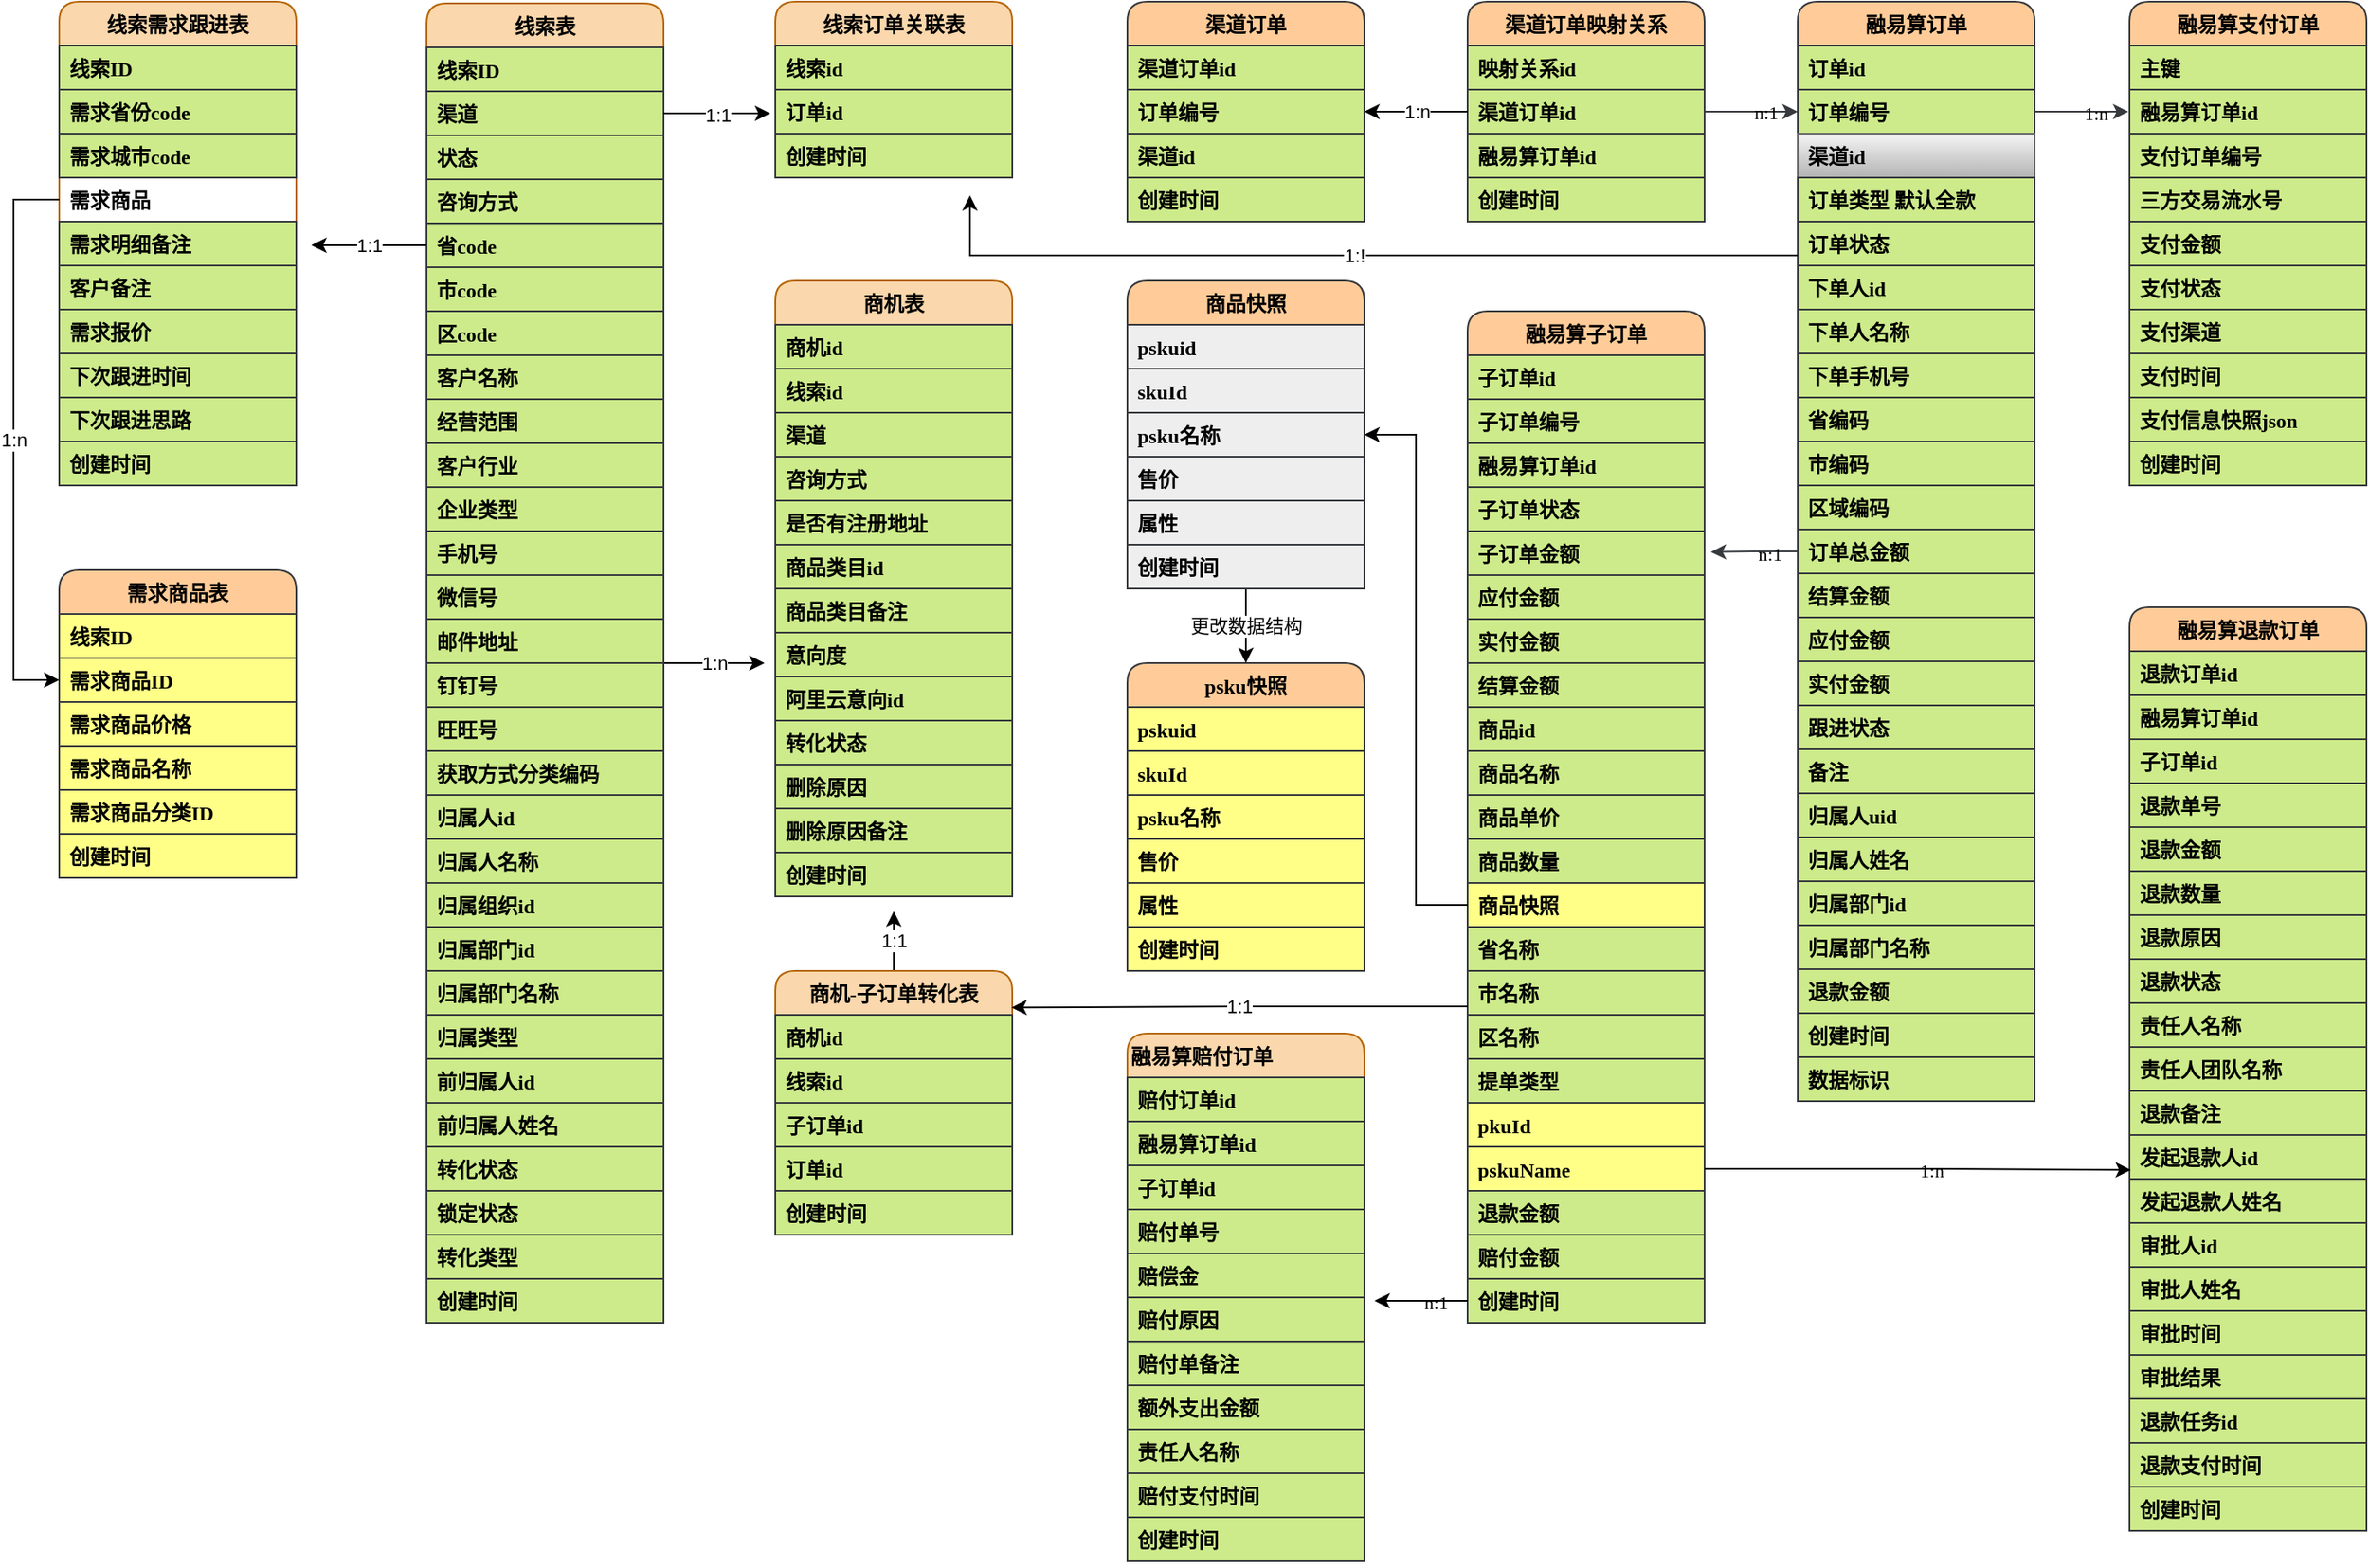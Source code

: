 <mxfile version="14.2.3" type="github">
  <diagram id="nkcNjnHHN7rYcLi6Fnu9" name="第 1 页">
    <mxGraphModel dx="2435" dy="843" grid="0" gridSize="10" guides="1" tooltips="1" connect="1" arrows="1" fold="1" page="0" pageScale="1" pageWidth="827" pageHeight="1169" math="0" shadow="0">
      <root>
        <mxCell id="0" />
        <mxCell id="1" parent="0" />
        <mxCell id="cLwiuci_HsSusy-Sjnxw-3" value="渠道订单" style="swimlane;fontStyle=1;childLayout=stackLayout;horizontal=1;startSize=26;horizontalStack=0;resizeParent=1;resizeParentMax=0;resizeLast=0;collapsible=1;marginBottom=0;rounded=1;sketch=0;swimlaneFillColor=none;fontFamily=Tahoma;fillColor=#ffcc99;strokeColor=#36393d;" parent="1" vertex="1">
          <mxGeometry x="-68" y="34" width="140" height="130" as="geometry" />
        </mxCell>
        <mxCell id="cLwiuci_HsSusy-Sjnxw-4" value="渠道订单id" style="text;align=left;verticalAlign=top;spacingLeft=4;spacingRight=4;overflow=hidden;rotatable=0;points=[[0,0.5],[1,0.5]];portConstraint=eastwest;fontStyle=1;fontFamily=Tahoma;fillColor=#cdeb8b;strokeColor=#36393d;" parent="cLwiuci_HsSusy-Sjnxw-3" vertex="1">
          <mxGeometry y="26" width="140" height="26" as="geometry" />
        </mxCell>
        <mxCell id="cLwiuci_HsSusy-Sjnxw-5" value="订单编号" style="text;align=left;verticalAlign=top;spacingLeft=4;spacingRight=4;overflow=hidden;rotatable=0;points=[[0,0.5],[1,0.5]];portConstraint=eastwest;fontStyle=1;fontFamily=Tahoma;fillColor=#cdeb8b;strokeColor=#36393d;" parent="cLwiuci_HsSusy-Sjnxw-3" vertex="1">
          <mxGeometry y="52" width="140" height="26" as="geometry" />
        </mxCell>
        <mxCell id="cLwiuci_HsSusy-Sjnxw-6" value="渠道id" style="text;align=left;verticalAlign=top;spacingLeft=4;spacingRight=4;overflow=hidden;rotatable=0;points=[[0,0.5],[1,0.5]];portConstraint=eastwest;fontStyle=1;fontFamily=Tahoma;fillColor=#cdeb8b;strokeColor=#36393d;" parent="cLwiuci_HsSusy-Sjnxw-3" vertex="1">
          <mxGeometry y="78" width="140" height="26" as="geometry" />
        </mxCell>
        <mxCell id="cLwiuci_HsSusy-Sjnxw-21" value="创建时间" style="text;align=left;verticalAlign=top;spacingLeft=4;spacingRight=4;overflow=hidden;rotatable=0;points=[[0,0.5],[1,0.5]];portConstraint=eastwest;fontStyle=1;fontFamily=Tahoma;fillColor=#cdeb8b;strokeColor=#36393d;" parent="cLwiuci_HsSusy-Sjnxw-3" vertex="1">
          <mxGeometry y="104" width="140" height="26" as="geometry" />
        </mxCell>
        <mxCell id="cLwiuci_HsSusy-Sjnxw-31" value="渠道订单映射关系" style="swimlane;fontStyle=1;childLayout=stackLayout;horizontal=1;startSize=26;horizontalStack=0;resizeParent=1;resizeParentMax=0;resizeLast=0;collapsible=1;marginBottom=0;rounded=1;fontFamily=Tahoma;fillColor=#ffcc99;strokeColor=#36393d;align=center;labelBackgroundColor=none;labelBorderColor=none;shadow=0;" parent="1" vertex="1">
          <mxGeometry x="133" y="34" width="140" height="130" as="geometry" />
        </mxCell>
        <mxCell id="cLwiuci_HsSusy-Sjnxw-32" value="映射关系id" style="text;align=left;verticalAlign=top;spacingLeft=4;spacingRight=4;overflow=hidden;rotatable=0;points=[[0,0.5],[1,0.5]];portConstraint=eastwest;fontStyle=1;fontFamily=Tahoma;fillColor=#cdeb8b;strokeColor=#36393d;labelBackgroundColor=none;labelBorderColor=none;shadow=0;" parent="cLwiuci_HsSusy-Sjnxw-31" vertex="1">
          <mxGeometry y="26" width="140" height="26" as="geometry" />
        </mxCell>
        <mxCell id="cLwiuci_HsSusy-Sjnxw-33" value="渠道订单id" style="text;align=left;verticalAlign=top;spacingLeft=4;spacingRight=4;overflow=hidden;rotatable=0;points=[[0,0.5],[1,0.5]];portConstraint=eastwest;fontStyle=1;fontFamily=Tahoma;fillColor=#cdeb8b;strokeColor=#36393d;labelBackgroundColor=none;labelBorderColor=none;shadow=0;" parent="cLwiuci_HsSusy-Sjnxw-31" vertex="1">
          <mxGeometry y="52" width="140" height="26" as="geometry" />
        </mxCell>
        <mxCell id="cLwiuci_HsSusy-Sjnxw-34" value="融易算订单id" style="text;align=left;verticalAlign=top;spacingLeft=4;spacingRight=4;overflow=hidden;rotatable=0;points=[[0,0.5],[1,0.5]];portConstraint=eastwest;fontStyle=1;fontFamily=Tahoma;fillColor=#cdeb8b;strokeColor=#36393d;labelBackgroundColor=none;labelBorderColor=none;shadow=0;" parent="cLwiuci_HsSusy-Sjnxw-31" vertex="1">
          <mxGeometry y="78" width="140" height="26" as="geometry" />
        </mxCell>
        <mxCell id="cLwiuci_HsSusy-Sjnxw-36" value="创建时间" style="text;align=left;verticalAlign=top;spacingLeft=4;spacingRight=4;overflow=hidden;rotatable=0;points=[[0,0.5],[1,0.5]];portConstraint=eastwest;fontStyle=1;fontFamily=Tahoma;fillColor=#cdeb8b;strokeColor=#36393d;labelBackgroundColor=none;labelBorderColor=none;shadow=0;" parent="cLwiuci_HsSusy-Sjnxw-31" vertex="1">
          <mxGeometry y="104" width="140" height="26" as="geometry" />
        </mxCell>
        <mxCell id="cLwiuci_HsSusy-Sjnxw-37" value="n:1" style="edgeStyle=orthogonalEdgeStyle;rounded=0;orthogonalLoop=1;jettySize=auto;exitX=0;exitY=0.5;exitDx=0;exitDy=0;fontFamily=Tahoma;fillColor=#cdeb8b;strokeColor=#36393d;fontStyle=0;align=left;labelBackgroundColor=none;labelBorderColor=none;shadow=0;" parent="1" source="cLwiuci_HsSusy-Sjnxw-38" edge="1">
          <mxGeometry relative="1" as="geometry">
            <mxPoint x="276.667" y="359.333" as="targetPoint" />
          </mxGeometry>
        </mxCell>
        <mxCell id="cLwiuci_HsSusy-Sjnxw-38" value="融易算订单" style="swimlane;fontStyle=1;childLayout=stackLayout;horizontal=1;startSize=26;horizontalStack=0;resizeParent=1;resizeParentMax=0;resizeLast=0;collapsible=1;marginBottom=0;rounded=1;sketch=0;swimlaneFillColor=none;fontFamily=Tahoma;fillColor=#ffcc99;strokeColor=#36393d;align=center;labelBackgroundColor=none;labelBorderColor=none;shadow=0;" parent="1" vertex="1">
          <mxGeometry x="328" y="34" width="140" height="650" as="geometry" />
        </mxCell>
        <mxCell id="cLwiuci_HsSusy-Sjnxw-39" value="订单id" style="text;align=left;verticalAlign=top;spacingLeft=4;spacingRight=4;overflow=hidden;rotatable=0;points=[[0,0.5],[1,0.5]];portConstraint=eastwest;fontStyle=1;fontFamily=Tahoma;fillColor=#cdeb8b;strokeColor=#36393d;labelBackgroundColor=none;labelBorderColor=none;shadow=0;" parent="cLwiuci_HsSusy-Sjnxw-38" vertex="1">
          <mxGeometry y="26" width="140" height="26" as="geometry" />
        </mxCell>
        <mxCell id="cLwiuci_HsSusy-Sjnxw-40" value="订单编号" style="text;align=left;verticalAlign=top;spacingLeft=4;spacingRight=4;overflow=hidden;rotatable=0;points=[[0,0.5],[1,0.5]];portConstraint=eastwest;fontStyle=1;fontFamily=Tahoma;fillColor=#cdeb8b;strokeColor=#36393d;labelBackgroundColor=none;labelBorderColor=none;shadow=0;" parent="cLwiuci_HsSusy-Sjnxw-38" vertex="1">
          <mxGeometry y="52" width="140" height="26" as="geometry" />
        </mxCell>
        <mxCell id="cLwiuci_HsSusy-Sjnxw-41" value="渠道id" style="text;align=left;verticalAlign=top;spacingLeft=4;spacingRight=4;overflow=hidden;rotatable=0;points=[[0,0.5],[1,0.5]];portConstraint=eastwest;fontStyle=1;fontFamily=Tahoma;fillColor=#f5f5f5;strokeColor=#666666;labelBackgroundColor=none;labelBorderColor=none;shadow=0;gradientColor=#b3b3b3;" parent="cLwiuci_HsSusy-Sjnxw-38" vertex="1">
          <mxGeometry y="78" width="140" height="26" as="geometry" />
        </mxCell>
        <mxCell id="cLwiuci_HsSusy-Sjnxw-42" value="订单类型 默认全款" style="text;align=left;verticalAlign=top;spacingLeft=4;spacingRight=4;overflow=hidden;rotatable=0;points=[[0,0.5],[1,0.5]];portConstraint=eastwest;fontStyle=1;fontFamily=Tahoma;fillColor=#cdeb8b;strokeColor=#36393d;labelBackgroundColor=none;labelBorderColor=none;shadow=0;" parent="cLwiuci_HsSusy-Sjnxw-38" vertex="1">
          <mxGeometry y="104" width="140" height="26" as="geometry" />
        </mxCell>
        <mxCell id="cLwiuci_HsSusy-Sjnxw-43" value="订单状态" style="text;align=left;verticalAlign=top;spacingLeft=4;spacingRight=4;overflow=hidden;rotatable=0;points=[[0,0.5],[1,0.5]];portConstraint=eastwest;fontStyle=1;fontFamily=Tahoma;fillColor=#cdeb8b;strokeColor=#36393d;labelBackgroundColor=none;labelBorderColor=none;shadow=0;" parent="cLwiuci_HsSusy-Sjnxw-38" vertex="1">
          <mxGeometry y="130" width="140" height="26" as="geometry" />
        </mxCell>
        <mxCell id="cLwiuci_HsSusy-Sjnxw-44" value="下单人id" style="text;align=left;verticalAlign=top;spacingLeft=4;spacingRight=4;overflow=hidden;rotatable=0;points=[[0,0.5],[1,0.5]];portConstraint=eastwest;fontStyle=1;fontFamily=Tahoma;fillColor=#cdeb8b;strokeColor=#36393d;labelBackgroundColor=none;labelBorderColor=none;shadow=0;" parent="cLwiuci_HsSusy-Sjnxw-38" vertex="1">
          <mxGeometry y="156" width="140" height="26" as="geometry" />
        </mxCell>
        <mxCell id="cLwiuci_HsSusy-Sjnxw-45" value="下单人名称" style="text;align=left;verticalAlign=top;spacingLeft=4;spacingRight=4;overflow=hidden;rotatable=0;points=[[0,0.5],[1,0.5]];portConstraint=eastwest;fontStyle=1;fontFamily=Tahoma;fillColor=#cdeb8b;strokeColor=#36393d;labelBackgroundColor=none;labelBorderColor=none;shadow=0;" parent="cLwiuci_HsSusy-Sjnxw-38" vertex="1">
          <mxGeometry y="182" width="140" height="26" as="geometry" />
        </mxCell>
        <mxCell id="cLwiuci_HsSusy-Sjnxw-46" value="下单手机号" style="text;align=left;verticalAlign=top;spacingLeft=4;spacingRight=4;overflow=hidden;rotatable=0;points=[[0,0.5],[1,0.5]];portConstraint=eastwest;fontStyle=1;fontFamily=Tahoma;fillColor=#cdeb8b;strokeColor=#36393d;labelBackgroundColor=none;labelBorderColor=none;shadow=0;" parent="cLwiuci_HsSusy-Sjnxw-38" vertex="1">
          <mxGeometry y="208" width="140" height="26" as="geometry" />
        </mxCell>
        <mxCell id="cLwiuci_HsSusy-Sjnxw-47" value="省编码" style="text;align=left;verticalAlign=top;spacingLeft=4;spacingRight=4;overflow=hidden;rotatable=0;points=[[0,0.5],[1,0.5]];portConstraint=eastwest;fontStyle=1;fontFamily=Tahoma;fillColor=#cdeb8b;strokeColor=#36393d;labelBackgroundColor=none;labelBorderColor=none;shadow=0;" parent="cLwiuci_HsSusy-Sjnxw-38" vertex="1">
          <mxGeometry y="234" width="140" height="26" as="geometry" />
        </mxCell>
        <mxCell id="cLwiuci_HsSusy-Sjnxw-48" value="市编码" style="text;align=left;verticalAlign=top;spacingLeft=4;spacingRight=4;overflow=hidden;rotatable=0;points=[[0,0.5],[1,0.5]];portConstraint=eastwest;fontStyle=1;fontFamily=Tahoma;fillColor=#cdeb8b;strokeColor=#36393d;labelBackgroundColor=none;labelBorderColor=none;shadow=0;" parent="cLwiuci_HsSusy-Sjnxw-38" vertex="1">
          <mxGeometry y="260" width="140" height="26" as="geometry" />
        </mxCell>
        <mxCell id="cLwiuci_HsSusy-Sjnxw-49" value="区域编码" style="text;align=left;verticalAlign=top;spacingLeft=4;spacingRight=4;overflow=hidden;rotatable=0;points=[[0,0.5],[1,0.5]];portConstraint=eastwest;fontStyle=1;fontFamily=Tahoma;fillColor=#cdeb8b;strokeColor=#36393d;labelBackgroundColor=none;labelBorderColor=none;shadow=0;" parent="cLwiuci_HsSusy-Sjnxw-38" vertex="1">
          <mxGeometry y="286" width="140" height="26" as="geometry" />
        </mxCell>
        <mxCell id="cLwiuci_HsSusy-Sjnxw-50" value="订单总金额" style="text;align=left;verticalAlign=top;spacingLeft=4;spacingRight=4;overflow=hidden;rotatable=0;points=[[0,0.5],[1,0.5]];portConstraint=eastwest;fontStyle=1;fontFamily=Tahoma;fillColor=#cdeb8b;strokeColor=#36393d;labelBackgroundColor=none;labelBorderColor=none;shadow=0;" parent="cLwiuci_HsSusy-Sjnxw-38" vertex="1">
          <mxGeometry y="312" width="140" height="26" as="geometry" />
        </mxCell>
        <mxCell id="cLwiuci_HsSusy-Sjnxw-51" value="结算金额" style="text;align=left;verticalAlign=top;spacingLeft=4;spacingRight=4;overflow=hidden;rotatable=0;points=[[0,0.5],[1,0.5]];portConstraint=eastwest;fontStyle=1;fontFamily=Tahoma;fillColor=#cdeb8b;strokeColor=#36393d;labelBackgroundColor=none;labelBorderColor=none;shadow=0;" parent="cLwiuci_HsSusy-Sjnxw-38" vertex="1">
          <mxGeometry y="338" width="140" height="26" as="geometry" />
        </mxCell>
        <mxCell id="cLwiuci_HsSusy-Sjnxw-52" value="应付金额" style="text;align=left;verticalAlign=top;spacingLeft=4;spacingRight=4;overflow=hidden;rotatable=0;points=[[0,0.5],[1,0.5]];portConstraint=eastwest;fontStyle=1;fontFamily=Tahoma;fillColor=#cdeb8b;strokeColor=#36393d;labelBackgroundColor=none;labelBorderColor=none;shadow=0;" parent="cLwiuci_HsSusy-Sjnxw-38" vertex="1">
          <mxGeometry y="364" width="140" height="26" as="geometry" />
        </mxCell>
        <mxCell id="cLwiuci_HsSusy-Sjnxw-53" value="实付金额" style="text;align=left;verticalAlign=top;spacingLeft=4;spacingRight=4;overflow=hidden;rotatable=0;points=[[0,0.5],[1,0.5]];portConstraint=eastwest;fontStyle=1;fontFamily=Tahoma;fillColor=#cdeb8b;strokeColor=#36393d;labelBackgroundColor=none;labelBorderColor=none;shadow=0;" parent="cLwiuci_HsSusy-Sjnxw-38" vertex="1">
          <mxGeometry y="390" width="140" height="26" as="geometry" />
        </mxCell>
        <mxCell id="cLwiuci_HsSusy-Sjnxw-54" value="跟进状态" style="text;align=left;verticalAlign=top;spacingLeft=4;spacingRight=4;overflow=hidden;rotatable=0;points=[[0,0.5],[1,0.5]];portConstraint=eastwest;fontStyle=1;fontFamily=Tahoma;fillColor=#cdeb8b;strokeColor=#36393d;labelBackgroundColor=none;labelBorderColor=none;shadow=0;" parent="cLwiuci_HsSusy-Sjnxw-38" vertex="1">
          <mxGeometry y="416" width="140" height="26" as="geometry" />
        </mxCell>
        <mxCell id="cLwiuci_HsSusy-Sjnxw-55" value="备注" style="text;align=left;verticalAlign=top;spacingLeft=4;spacingRight=4;overflow=hidden;rotatable=0;points=[[0,0.5],[1,0.5]];portConstraint=eastwest;fontStyle=1;fontFamily=Tahoma;fillColor=#cdeb8b;strokeColor=#36393d;labelBackgroundColor=none;labelBorderColor=none;shadow=0;" parent="cLwiuci_HsSusy-Sjnxw-38" vertex="1">
          <mxGeometry y="442" width="140" height="26" as="geometry" />
        </mxCell>
        <mxCell id="cLwiuci_HsSusy-Sjnxw-56" value="归属人uid" style="text;align=left;verticalAlign=top;spacingLeft=4;spacingRight=4;overflow=hidden;rotatable=0;points=[[0,0.5],[1,0.5]];portConstraint=eastwest;fontStyle=1;fontFamily=Tahoma;fillColor=#cdeb8b;strokeColor=#36393d;labelBackgroundColor=none;labelBorderColor=none;shadow=0;" parent="cLwiuci_HsSusy-Sjnxw-38" vertex="1">
          <mxGeometry y="468" width="140" height="26" as="geometry" />
        </mxCell>
        <mxCell id="cLwiuci_HsSusy-Sjnxw-57" value="归属人姓名" style="text;align=left;verticalAlign=top;spacingLeft=4;spacingRight=4;overflow=hidden;rotatable=0;points=[[0,0.5],[1,0.5]];portConstraint=eastwest;fontStyle=1;fontFamily=Tahoma;fillColor=#cdeb8b;strokeColor=#36393d;labelBackgroundColor=none;labelBorderColor=none;shadow=0;" parent="cLwiuci_HsSusy-Sjnxw-38" vertex="1">
          <mxGeometry y="494" width="140" height="26" as="geometry" />
        </mxCell>
        <mxCell id="cLwiuci_HsSusy-Sjnxw-58" value="归属部门id" style="text;align=left;verticalAlign=top;spacingLeft=4;spacingRight=4;overflow=hidden;rotatable=0;points=[[0,0.5],[1,0.5]];portConstraint=eastwest;fontStyle=1;fontFamily=Tahoma;fillColor=#cdeb8b;strokeColor=#36393d;labelBackgroundColor=none;labelBorderColor=none;shadow=0;" parent="cLwiuci_HsSusy-Sjnxw-38" vertex="1">
          <mxGeometry y="520" width="140" height="26" as="geometry" />
        </mxCell>
        <mxCell id="cLwiuci_HsSusy-Sjnxw-59" value="归属部门名称" style="text;align=left;verticalAlign=top;spacingLeft=4;spacingRight=4;overflow=hidden;rotatable=0;points=[[0,0.5],[1,0.5]];portConstraint=eastwest;fontStyle=1;fontFamily=Tahoma;fillColor=#cdeb8b;strokeColor=#36393d;labelBackgroundColor=none;labelBorderColor=none;shadow=0;" parent="cLwiuci_HsSusy-Sjnxw-38" vertex="1">
          <mxGeometry y="546" width="140" height="26" as="geometry" />
        </mxCell>
        <mxCell id="cLwiuci_HsSusy-Sjnxw-60" value="退款金额" style="text;align=left;verticalAlign=top;spacingLeft=4;spacingRight=4;overflow=hidden;rotatable=0;points=[[0,0.5],[1,0.5]];portConstraint=eastwest;fontStyle=1;fontFamily=Tahoma;fillColor=#cdeb8b;strokeColor=#36393d;labelBackgroundColor=none;labelBorderColor=none;shadow=0;" parent="cLwiuci_HsSusy-Sjnxw-38" vertex="1">
          <mxGeometry y="572" width="140" height="26" as="geometry" />
        </mxCell>
        <mxCell id="cLwiuci_HsSusy-Sjnxw-61" value="创建时间" style="text;align=left;verticalAlign=top;spacingLeft=4;spacingRight=4;overflow=hidden;rotatable=0;points=[[0,0.5],[1,0.5]];portConstraint=eastwest;fontStyle=1;fontFamily=Tahoma;fillColor=#cdeb8b;strokeColor=#36393d;labelBackgroundColor=none;labelBorderColor=none;shadow=0;" parent="cLwiuci_HsSusy-Sjnxw-38" vertex="1">
          <mxGeometry y="598" width="140" height="26" as="geometry" />
        </mxCell>
        <mxCell id="cLwiuci_HsSusy-Sjnxw-62" value="数据标识" style="text;align=left;verticalAlign=top;spacingLeft=4;spacingRight=4;overflow=hidden;rotatable=0;points=[[0,0.5],[1,0.5]];portConstraint=eastwest;fontStyle=1;fontFamily=Tahoma;fillColor=#cdeb8b;strokeColor=#36393d;labelBackgroundColor=none;labelBorderColor=none;shadow=0;" parent="cLwiuci_HsSusy-Sjnxw-38" vertex="1">
          <mxGeometry y="624" width="140" height="26" as="geometry" />
        </mxCell>
        <mxCell id="cLwiuci_HsSusy-Sjnxw-63" value="n:1" style="edgeStyle=orthogonalEdgeStyle;rounded=0;orthogonalLoop=1;jettySize=auto;entryX=0;entryY=0.5;entryDx=0;entryDy=0;fontFamily=Tahoma;fillColor=#cdeb8b;strokeColor=#36393d;fontStyle=0;align=left;labelBackgroundColor=none;labelBorderColor=none;shadow=0;" parent="1" source="cLwiuci_HsSusy-Sjnxw-33" target="cLwiuci_HsSusy-Sjnxw-40" edge="1">
          <mxGeometry relative="1" as="geometry" />
        </mxCell>
        <mxCell id="cLwiuci_HsSusy-Sjnxw-64" value="融易算子订单" style="swimlane;fontStyle=1;childLayout=stackLayout;horizontal=1;startSize=26;horizontalStack=0;resizeParent=1;resizeParentMax=0;resizeLast=0;collapsible=1;marginBottom=0;rounded=1;fontFamily=Tahoma;fillColor=#ffcc99;strokeColor=#36393d;align=center;labelBackgroundColor=none;labelBorderColor=none;shadow=0;" parent="1" vertex="1">
          <mxGeometry x="133" y="217" width="140" height="598" as="geometry" />
        </mxCell>
        <mxCell id="cLwiuci_HsSusy-Sjnxw-65" value="子订单id" style="text;align=left;verticalAlign=top;spacingLeft=4;spacingRight=4;overflow=hidden;rotatable=0;points=[[0,0.5],[1,0.5]];portConstraint=eastwest;fontStyle=1;fontFamily=Tahoma;fillColor=#cdeb8b;strokeColor=#36393d;labelBackgroundColor=none;labelBorderColor=none;shadow=0;" parent="cLwiuci_HsSusy-Sjnxw-64" vertex="1">
          <mxGeometry y="26" width="140" height="26" as="geometry" />
        </mxCell>
        <mxCell id="cLwiuci_HsSusy-Sjnxw-66" value="子订单编号" style="text;align=left;verticalAlign=top;spacingLeft=4;spacingRight=4;overflow=hidden;rotatable=0;points=[[0,0.5],[1,0.5]];portConstraint=eastwest;fontStyle=1;fontFamily=Tahoma;fillColor=#cdeb8b;strokeColor=#36393d;labelBackgroundColor=none;labelBorderColor=none;shadow=0;" parent="cLwiuci_HsSusy-Sjnxw-64" vertex="1">
          <mxGeometry y="52" width="140" height="26" as="geometry" />
        </mxCell>
        <mxCell id="cLwiuci_HsSusy-Sjnxw-67" value="融易算订单id" style="text;align=left;verticalAlign=top;spacingLeft=4;spacingRight=4;overflow=hidden;rotatable=0;points=[[0,0.5],[1,0.5]];portConstraint=eastwest;fontStyle=1;fontFamily=Tahoma;fillColor=#cdeb8b;strokeColor=#36393d;labelBackgroundColor=none;labelBorderColor=none;shadow=0;" parent="cLwiuci_HsSusy-Sjnxw-64" vertex="1">
          <mxGeometry y="78" width="140" height="26" as="geometry" />
        </mxCell>
        <mxCell id="cLwiuci_HsSusy-Sjnxw-68" value="子订单状态" style="text;align=left;verticalAlign=top;spacingLeft=4;spacingRight=4;overflow=hidden;rotatable=0;points=[[0,0.5],[1,0.5]];portConstraint=eastwest;fontStyle=1;fontFamily=Tahoma;fillColor=#cdeb8b;strokeColor=#36393d;labelBackgroundColor=none;labelBorderColor=none;shadow=0;" parent="cLwiuci_HsSusy-Sjnxw-64" vertex="1">
          <mxGeometry y="104" width="140" height="26" as="geometry" />
        </mxCell>
        <mxCell id="cLwiuci_HsSusy-Sjnxw-69" value="子订单金额" style="text;align=left;verticalAlign=top;spacingLeft=4;spacingRight=4;overflow=hidden;rotatable=0;points=[[0,0.5],[1,0.5]];portConstraint=eastwest;fontStyle=1;fontFamily=Tahoma;fillColor=#cdeb8b;strokeColor=#36393d;labelBackgroundColor=none;labelBorderColor=none;shadow=0;" parent="cLwiuci_HsSusy-Sjnxw-64" vertex="1">
          <mxGeometry y="130" width="140" height="26" as="geometry" />
        </mxCell>
        <mxCell id="cLwiuci_HsSusy-Sjnxw-70" value="应付金额" style="text;align=left;verticalAlign=top;spacingLeft=4;spacingRight=4;overflow=hidden;rotatable=0;points=[[0,0.5],[1,0.5]];portConstraint=eastwest;fontStyle=1;fontFamily=Tahoma;fillColor=#cdeb8b;strokeColor=#36393d;labelBackgroundColor=none;labelBorderColor=none;shadow=0;" parent="cLwiuci_HsSusy-Sjnxw-64" vertex="1">
          <mxGeometry y="156" width="140" height="26" as="geometry" />
        </mxCell>
        <mxCell id="cLwiuci_HsSusy-Sjnxw-71" value="实付金额" style="text;align=left;verticalAlign=top;spacingLeft=4;spacingRight=4;overflow=hidden;rotatable=0;points=[[0,0.5],[1,0.5]];portConstraint=eastwest;fontStyle=1;fontFamily=Tahoma;fillColor=#cdeb8b;strokeColor=#36393d;labelBackgroundColor=none;labelBorderColor=none;shadow=0;" parent="cLwiuci_HsSusy-Sjnxw-64" vertex="1">
          <mxGeometry y="182" width="140" height="26" as="geometry" />
        </mxCell>
        <mxCell id="cLwiuci_HsSusy-Sjnxw-72" value="结算金额" style="text;align=left;verticalAlign=top;spacingLeft=4;spacingRight=4;overflow=hidden;rotatable=0;points=[[0,0.5],[1,0.5]];portConstraint=eastwest;fontStyle=1;fontFamily=Tahoma;fillColor=#cdeb8b;strokeColor=#36393d;labelBackgroundColor=none;labelBorderColor=none;shadow=0;" parent="cLwiuci_HsSusy-Sjnxw-64" vertex="1">
          <mxGeometry y="208" width="140" height="26" as="geometry" />
        </mxCell>
        <mxCell id="cLwiuci_HsSusy-Sjnxw-73" value="商品id" style="text;align=left;verticalAlign=top;spacingLeft=4;spacingRight=4;overflow=hidden;rotatable=0;points=[[0,0.5],[1,0.5]];portConstraint=eastwest;fontStyle=1;fontFamily=Tahoma;fillColor=#cdeb8b;strokeColor=#36393d;labelBackgroundColor=none;labelBorderColor=none;shadow=0;" parent="cLwiuci_HsSusy-Sjnxw-64" vertex="1">
          <mxGeometry y="234" width="140" height="26" as="geometry" />
        </mxCell>
        <mxCell id="cLwiuci_HsSusy-Sjnxw-74" value="商品名称" style="text;align=left;verticalAlign=top;spacingLeft=4;spacingRight=4;overflow=hidden;rotatable=0;points=[[0,0.5],[1,0.5]];portConstraint=eastwest;fontStyle=1;fontFamily=Tahoma;fillColor=#cdeb8b;strokeColor=#36393d;labelBackgroundColor=none;labelBorderColor=none;shadow=0;" parent="cLwiuci_HsSusy-Sjnxw-64" vertex="1">
          <mxGeometry y="260" width="140" height="26" as="geometry" />
        </mxCell>
        <mxCell id="cLwiuci_HsSusy-Sjnxw-75" value="商品单价" style="text;align=left;verticalAlign=top;spacingLeft=4;spacingRight=4;overflow=hidden;rotatable=0;points=[[0,0.5],[1,0.5]];portConstraint=eastwest;fontStyle=1;fontFamily=Tahoma;fillColor=#cdeb8b;strokeColor=#36393d;labelBackgroundColor=none;labelBorderColor=none;shadow=0;" parent="cLwiuci_HsSusy-Sjnxw-64" vertex="1">
          <mxGeometry y="286" width="140" height="26" as="geometry" />
        </mxCell>
        <mxCell id="cLwiuci_HsSusy-Sjnxw-76" value="商品数量" style="text;align=left;verticalAlign=top;spacingLeft=4;spacingRight=4;overflow=hidden;rotatable=0;points=[[0,0.5],[1,0.5]];portConstraint=eastwest;fontStyle=1;fontFamily=Tahoma;fillColor=#cdeb8b;strokeColor=#36393d;labelBackgroundColor=none;labelBorderColor=none;shadow=0;" parent="cLwiuci_HsSusy-Sjnxw-64" vertex="1">
          <mxGeometry y="312" width="140" height="26" as="geometry" />
        </mxCell>
        <mxCell id="cLwiuci_HsSusy-Sjnxw-77" value="商品快照" style="text;align=left;verticalAlign=top;spacingLeft=4;spacingRight=4;overflow=hidden;rotatable=0;points=[[0,0.5],[1,0.5]];portConstraint=eastwest;fontStyle=1;fontFamily=Tahoma;fillColor=#ffff88;strokeColor=#36393d;labelBackgroundColor=none;labelBorderColor=none;shadow=0;" parent="cLwiuci_HsSusy-Sjnxw-64" vertex="1">
          <mxGeometry y="338" width="140" height="26" as="geometry" />
        </mxCell>
        <mxCell id="cLwiuci_HsSusy-Sjnxw-78" value="省名称" style="text;align=left;verticalAlign=top;spacingLeft=4;spacingRight=4;overflow=hidden;rotatable=0;points=[[0,0.5],[1,0.5]];portConstraint=eastwest;fontStyle=1;fontFamily=Tahoma;fillColor=#cdeb8b;strokeColor=#36393d;labelBackgroundColor=none;labelBorderColor=none;shadow=0;" parent="cLwiuci_HsSusy-Sjnxw-64" vertex="1">
          <mxGeometry y="364" width="140" height="26" as="geometry" />
        </mxCell>
        <mxCell id="cLwiuci_HsSusy-Sjnxw-79" value="市名称" style="text;align=left;verticalAlign=top;spacingLeft=4;spacingRight=4;overflow=hidden;rotatable=0;points=[[0,0.5],[1,0.5]];portConstraint=eastwest;fontStyle=1;fontFamily=Tahoma;fillColor=#cdeb8b;strokeColor=#36393d;labelBackgroundColor=none;labelBorderColor=none;shadow=0;" parent="cLwiuci_HsSusy-Sjnxw-64" vertex="1">
          <mxGeometry y="390" width="140" height="26" as="geometry" />
        </mxCell>
        <mxCell id="cLwiuci_HsSusy-Sjnxw-80" value="区名称" style="text;align=left;verticalAlign=top;spacingLeft=4;spacingRight=4;overflow=hidden;rotatable=0;points=[[0,0.5],[1,0.5]];portConstraint=eastwest;fontStyle=1;fontFamily=Tahoma;fillColor=#cdeb8b;strokeColor=#36393d;labelBackgroundColor=none;labelBorderColor=none;shadow=0;" parent="cLwiuci_HsSusy-Sjnxw-64" vertex="1">
          <mxGeometry y="416" width="140" height="26" as="geometry" />
        </mxCell>
        <mxCell id="cLwiuci_HsSusy-Sjnxw-81" value="提单类型" style="text;align=left;verticalAlign=top;spacingLeft=4;spacingRight=4;overflow=hidden;rotatable=0;points=[[0,0.5],[1,0.5]];portConstraint=eastwest;fontStyle=1;fontFamily=Tahoma;fillColor=#cdeb8b;strokeColor=#36393d;labelBackgroundColor=none;labelBorderColor=none;shadow=0;" parent="cLwiuci_HsSusy-Sjnxw-64" vertex="1">
          <mxGeometry y="442" width="140" height="26" as="geometry" />
        </mxCell>
        <mxCell id="cLwiuci_HsSusy-Sjnxw-82" value="pkuId" style="text;align=left;verticalAlign=top;spacingLeft=4;spacingRight=4;overflow=hidden;rotatable=0;points=[[0,0.5],[1,0.5]];portConstraint=eastwest;fontStyle=1;fontFamily=Tahoma;fillColor=#ffff88;strokeColor=#36393d;labelBackgroundColor=none;labelBorderColor=none;shadow=0;" parent="cLwiuci_HsSusy-Sjnxw-64" vertex="1">
          <mxGeometry y="468" width="140" height="26" as="geometry" />
        </mxCell>
        <mxCell id="cLwiuci_HsSusy-Sjnxw-83" value="pskuName" style="text;align=left;verticalAlign=top;spacingLeft=4;spacingRight=4;overflow=hidden;rotatable=0;points=[[0,0.5],[1,0.5]];portConstraint=eastwest;fontStyle=1;fontFamily=Tahoma;fillColor=#ffff88;strokeColor=#36393d;labelBackgroundColor=none;labelBorderColor=none;shadow=0;" parent="cLwiuci_HsSusy-Sjnxw-64" vertex="1">
          <mxGeometry y="494" width="140" height="26" as="geometry" />
        </mxCell>
        <mxCell id="cLwiuci_HsSusy-Sjnxw-85" value="退款金额" style="text;align=left;verticalAlign=top;spacingLeft=4;spacingRight=4;overflow=hidden;rotatable=0;points=[[0,0.5],[1,0.5]];portConstraint=eastwest;fontStyle=1;fontFamily=Tahoma;fillColor=#cdeb8b;strokeColor=#36393d;labelBackgroundColor=none;labelBorderColor=none;shadow=0;" parent="cLwiuci_HsSusy-Sjnxw-64" vertex="1">
          <mxGeometry y="520" width="140" height="26" as="geometry" />
        </mxCell>
        <mxCell id="cLwiuci_HsSusy-Sjnxw-86" value="赔付金额" style="text;align=left;verticalAlign=top;spacingLeft=4;spacingRight=4;overflow=hidden;rotatable=0;points=[[0,0.5],[1,0.5]];portConstraint=eastwest;fontStyle=1;fontFamily=Tahoma;fillColor=#cdeb8b;strokeColor=#36393d;labelBackgroundColor=none;labelBorderColor=none;shadow=0;" parent="cLwiuci_HsSusy-Sjnxw-64" vertex="1">
          <mxGeometry y="546" width="140" height="26" as="geometry" />
        </mxCell>
        <mxCell id="cLwiuci_HsSusy-Sjnxw-87" value="创建时间" style="text;align=left;verticalAlign=top;spacingLeft=4;spacingRight=4;overflow=hidden;rotatable=0;points=[[0,0.5],[1,0.5]];portConstraint=eastwest;fontStyle=1;fontFamily=Tahoma;fillColor=#cdeb8b;strokeColor=#36393d;labelBackgroundColor=none;labelBorderColor=none;shadow=0;" parent="cLwiuci_HsSusy-Sjnxw-64" vertex="1">
          <mxGeometry y="572" width="140" height="26" as="geometry" />
        </mxCell>
        <mxCell id="cLwiuci_HsSusy-Sjnxw-88" value="融易算支付订单" style="swimlane;fontStyle=1;childLayout=stackLayout;horizontal=1;startSize=26;horizontalStack=0;resizeParent=1;resizeParentMax=0;resizeLast=0;collapsible=1;marginBottom=0;rounded=1;fontFamily=Tahoma;fillColor=#ffcc99;strokeColor=#36393d;align=center;labelBackgroundColor=none;labelBorderColor=none;shadow=0;" parent="1" vertex="1">
          <mxGeometry x="524" y="34" width="140" height="286" as="geometry" />
        </mxCell>
        <mxCell id="cLwiuci_HsSusy-Sjnxw-89" value="主键" style="text;align=left;verticalAlign=top;spacingLeft=4;spacingRight=4;overflow=hidden;rotatable=0;points=[[0,0.5],[1,0.5]];portConstraint=eastwest;fontStyle=1;fontFamily=Tahoma;fillColor=#cdeb8b;strokeColor=#36393d;labelBackgroundColor=none;labelBorderColor=none;shadow=0;" parent="cLwiuci_HsSusy-Sjnxw-88" vertex="1">
          <mxGeometry y="26" width="140" height="26" as="geometry" />
        </mxCell>
        <mxCell id="cLwiuci_HsSusy-Sjnxw-90" value="融易算订单id" style="text;align=left;verticalAlign=top;spacingLeft=4;spacingRight=4;overflow=hidden;rotatable=0;points=[[0,0.5],[1,0.5]];portConstraint=eastwest;fontStyle=1;fontFamily=Tahoma;fillColor=#cdeb8b;strokeColor=#36393d;labelBackgroundColor=none;labelBorderColor=none;shadow=0;" parent="cLwiuci_HsSusy-Sjnxw-88" vertex="1">
          <mxGeometry y="52" width="140" height="26" as="geometry" />
        </mxCell>
        <mxCell id="cLwiuci_HsSusy-Sjnxw-91" value="支付订单编号" style="text;align=left;verticalAlign=top;spacingLeft=4;spacingRight=4;overflow=hidden;rotatable=0;points=[[0,0.5],[1,0.5]];portConstraint=eastwest;fontStyle=1;fontFamily=Tahoma;fillColor=#cdeb8b;strokeColor=#36393d;labelBackgroundColor=none;labelBorderColor=none;shadow=0;" parent="cLwiuci_HsSusy-Sjnxw-88" vertex="1">
          <mxGeometry y="78" width="140" height="26" as="geometry" />
        </mxCell>
        <mxCell id="cLwiuci_HsSusy-Sjnxw-92" value="三方交易流水号" style="text;align=left;verticalAlign=top;spacingLeft=4;spacingRight=4;overflow=hidden;rotatable=0;points=[[0,0.5],[1,0.5]];portConstraint=eastwest;fontStyle=1;fontFamily=Tahoma;fillColor=#cdeb8b;strokeColor=#36393d;labelBackgroundColor=none;labelBorderColor=none;shadow=0;" parent="cLwiuci_HsSusy-Sjnxw-88" vertex="1">
          <mxGeometry y="104" width="140" height="26" as="geometry" />
        </mxCell>
        <mxCell id="cLwiuci_HsSusy-Sjnxw-93" value="支付金额" style="text;align=left;verticalAlign=top;spacingLeft=4;spacingRight=4;overflow=hidden;rotatable=0;points=[[0,0.5],[1,0.5]];portConstraint=eastwest;fontStyle=1;fontFamily=Tahoma;fillColor=#cdeb8b;strokeColor=#36393d;labelBackgroundColor=none;labelBorderColor=none;shadow=0;" parent="cLwiuci_HsSusy-Sjnxw-88" vertex="1">
          <mxGeometry y="130" width="140" height="26" as="geometry" />
        </mxCell>
        <mxCell id="cLwiuci_HsSusy-Sjnxw-94" value="支付状态" style="text;align=left;verticalAlign=top;spacingLeft=4;spacingRight=4;overflow=hidden;rotatable=0;points=[[0,0.5],[1,0.5]];portConstraint=eastwest;fontStyle=1;fontFamily=Tahoma;fillColor=#cdeb8b;strokeColor=#36393d;labelBackgroundColor=none;labelBorderColor=none;shadow=0;" parent="cLwiuci_HsSusy-Sjnxw-88" vertex="1">
          <mxGeometry y="156" width="140" height="26" as="geometry" />
        </mxCell>
        <mxCell id="cLwiuci_HsSusy-Sjnxw-95" value="支付渠道" style="text;align=left;verticalAlign=top;spacingLeft=4;spacingRight=4;overflow=hidden;rotatable=0;points=[[0,0.5],[1,0.5]];portConstraint=eastwest;fontStyle=1;fontFamily=Tahoma;fillColor=#cdeb8b;strokeColor=#36393d;labelBackgroundColor=none;labelBorderColor=none;shadow=0;" parent="cLwiuci_HsSusy-Sjnxw-88" vertex="1">
          <mxGeometry y="182" width="140" height="26" as="geometry" />
        </mxCell>
        <mxCell id="cLwiuci_HsSusy-Sjnxw-96" value="支付时间" style="text;align=left;verticalAlign=top;spacingLeft=4;spacingRight=4;overflow=hidden;rotatable=0;points=[[0,0.5],[1,0.5]];portConstraint=eastwest;fontStyle=1;fontFamily=Tahoma;fillColor=#cdeb8b;strokeColor=#36393d;labelBackgroundColor=none;labelBorderColor=none;shadow=0;" parent="cLwiuci_HsSusy-Sjnxw-88" vertex="1">
          <mxGeometry y="208" width="140" height="26" as="geometry" />
        </mxCell>
        <mxCell id="cLwiuci_HsSusy-Sjnxw-97" value="支付信息快照json" style="text;align=left;verticalAlign=top;spacingLeft=4;spacingRight=4;overflow=hidden;rotatable=0;points=[[0,0.5],[1,0.5]];portConstraint=eastwest;fontStyle=1;fontFamily=Tahoma;fillColor=#cdeb8b;strokeColor=#36393d;labelBackgroundColor=none;labelBorderColor=none;shadow=0;" parent="cLwiuci_HsSusy-Sjnxw-88" vertex="1">
          <mxGeometry y="234" width="140" height="26" as="geometry" />
        </mxCell>
        <mxCell id="cLwiuci_HsSusy-Sjnxw-98" value="创建时间" style="text;align=left;verticalAlign=top;spacingLeft=4;spacingRight=4;overflow=hidden;rotatable=0;points=[[0,0.5],[1,0.5]];portConstraint=eastwest;fontStyle=1;fontFamily=Tahoma;fillColor=#cdeb8b;strokeColor=#36393d;labelBackgroundColor=none;labelBorderColor=none;shadow=0;" parent="cLwiuci_HsSusy-Sjnxw-88" vertex="1">
          <mxGeometry y="260" width="140" height="26" as="geometry" />
        </mxCell>
        <mxCell id="cLwiuci_HsSusy-Sjnxw-99" value="1:n" style="edgeStyle=orthogonalEdgeStyle;rounded=0;orthogonalLoop=1;jettySize=auto;fontFamily=Tahoma;fillColor=#cdeb8b;strokeColor=#36393d;fontStyle=0;align=left;labelBackgroundColor=none;labelBorderColor=none;shadow=0;" parent="1" source="cLwiuci_HsSusy-Sjnxw-40" edge="1">
          <mxGeometry relative="1" as="geometry">
            <mxPoint x="523.333" y="99" as="targetPoint" />
          </mxGeometry>
        </mxCell>
        <mxCell id="cLwiuci_HsSusy-Sjnxw-100" value="融易算退款订单" style="swimlane;fontStyle=1;childLayout=stackLayout;horizontal=1;startSize=26;horizontalStack=0;resizeParent=1;resizeParentMax=0;resizeLast=0;collapsible=1;marginBottom=0;rounded=1;fontFamily=Tahoma;fillColor=#ffcc99;strokeColor=#36393d;align=center;labelBackgroundColor=none;labelBorderColor=none;shadow=0;" parent="1" vertex="1">
          <mxGeometry x="524" y="392" width="140" height="546" as="geometry" />
        </mxCell>
        <mxCell id="cLwiuci_HsSusy-Sjnxw-101" value="退款订单id" style="text;align=left;verticalAlign=top;spacingLeft=4;spacingRight=4;overflow=hidden;rotatable=0;points=[[0,0.5],[1,0.5]];portConstraint=eastwest;fontStyle=1;fontFamily=Tahoma;fillColor=#cdeb8b;strokeColor=#36393d;labelBackgroundColor=none;labelBorderColor=none;shadow=0;" parent="cLwiuci_HsSusy-Sjnxw-100" vertex="1">
          <mxGeometry y="26" width="140" height="26" as="geometry" />
        </mxCell>
        <mxCell id="cLwiuci_HsSusy-Sjnxw-102" value="融易算订单id" style="text;align=left;verticalAlign=top;spacingLeft=4;spacingRight=4;overflow=hidden;rotatable=0;points=[[0,0.5],[1,0.5]];portConstraint=eastwest;fontStyle=1;fontFamily=Tahoma;fillColor=#cdeb8b;strokeColor=#36393d;labelBackgroundColor=none;labelBorderColor=none;shadow=0;" parent="cLwiuci_HsSusy-Sjnxw-100" vertex="1">
          <mxGeometry y="52" width="140" height="26" as="geometry" />
        </mxCell>
        <mxCell id="cLwiuci_HsSusy-Sjnxw-103" value="子订单id" style="text;align=left;verticalAlign=top;spacingLeft=4;spacingRight=4;overflow=hidden;rotatable=0;points=[[0,0.5],[1,0.5]];portConstraint=eastwest;fontStyle=1;fontFamily=Tahoma;fillColor=#cdeb8b;strokeColor=#36393d;labelBackgroundColor=none;labelBorderColor=none;shadow=0;" parent="cLwiuci_HsSusy-Sjnxw-100" vertex="1">
          <mxGeometry y="78" width="140" height="26" as="geometry" />
        </mxCell>
        <mxCell id="cLwiuci_HsSusy-Sjnxw-104" value="退款单号" style="text;align=left;verticalAlign=top;spacingLeft=4;spacingRight=4;overflow=hidden;rotatable=0;points=[[0,0.5],[1,0.5]];portConstraint=eastwest;fontStyle=1;fontFamily=Tahoma;fillColor=#cdeb8b;strokeColor=#36393d;labelBackgroundColor=none;labelBorderColor=none;shadow=0;" parent="cLwiuci_HsSusy-Sjnxw-100" vertex="1">
          <mxGeometry y="104" width="140" height="26" as="geometry" />
        </mxCell>
        <mxCell id="cLwiuci_HsSusy-Sjnxw-105" value="退款金额" style="text;align=left;verticalAlign=top;spacingLeft=4;spacingRight=4;overflow=hidden;rotatable=0;points=[[0,0.5],[1,0.5]];portConstraint=eastwest;fontStyle=1;fontFamily=Tahoma;fillColor=#cdeb8b;strokeColor=#36393d;labelBackgroundColor=none;labelBorderColor=none;shadow=0;" parent="cLwiuci_HsSusy-Sjnxw-100" vertex="1">
          <mxGeometry y="130" width="140" height="26" as="geometry" />
        </mxCell>
        <mxCell id="cLwiuci_HsSusy-Sjnxw-106" value="退款数量" style="text;align=left;verticalAlign=top;spacingLeft=4;spacingRight=4;overflow=hidden;rotatable=0;points=[[0,0.5],[1,0.5]];portConstraint=eastwest;fontStyle=1;fontFamily=Tahoma;fillColor=#cdeb8b;strokeColor=#36393d;labelBackgroundColor=none;labelBorderColor=none;shadow=0;" parent="cLwiuci_HsSusy-Sjnxw-100" vertex="1">
          <mxGeometry y="156" width="140" height="26" as="geometry" />
        </mxCell>
        <mxCell id="cLwiuci_HsSusy-Sjnxw-107" value="退款原因" style="text;align=left;verticalAlign=top;spacingLeft=4;spacingRight=4;overflow=hidden;rotatable=0;points=[[0,0.5],[1,0.5]];portConstraint=eastwest;fontStyle=1;fontFamily=Tahoma;fillColor=#cdeb8b;strokeColor=#36393d;labelBackgroundColor=none;labelBorderColor=none;shadow=0;" parent="cLwiuci_HsSusy-Sjnxw-100" vertex="1">
          <mxGeometry y="182" width="140" height="26" as="geometry" />
        </mxCell>
        <mxCell id="cLwiuci_HsSusy-Sjnxw-108" value="退款状态" style="text;align=left;verticalAlign=top;spacingLeft=4;spacingRight=4;overflow=hidden;rotatable=0;points=[[0,0.5],[1,0.5]];portConstraint=eastwest;fontStyle=1;fontFamily=Tahoma;fillColor=#cdeb8b;strokeColor=#36393d;labelBackgroundColor=none;labelBorderColor=none;shadow=0;" parent="cLwiuci_HsSusy-Sjnxw-100" vertex="1">
          <mxGeometry y="208" width="140" height="26" as="geometry" />
        </mxCell>
        <mxCell id="cLwiuci_HsSusy-Sjnxw-109" value="责任人名称" style="text;align=left;verticalAlign=top;spacingLeft=4;spacingRight=4;overflow=hidden;rotatable=0;points=[[0,0.5],[1,0.5]];portConstraint=eastwest;fontStyle=1;fontFamily=Tahoma;fillColor=#cdeb8b;strokeColor=#36393d;labelBackgroundColor=none;labelBorderColor=none;shadow=0;" parent="cLwiuci_HsSusy-Sjnxw-100" vertex="1">
          <mxGeometry y="234" width="140" height="26" as="geometry" />
        </mxCell>
        <mxCell id="cLwiuci_HsSusy-Sjnxw-110" value="责任人团队名称" style="text;align=left;verticalAlign=top;spacingLeft=4;spacingRight=4;overflow=hidden;rotatable=0;points=[[0,0.5],[1,0.5]];portConstraint=eastwest;fontStyle=1;fontFamily=Tahoma;fillColor=#cdeb8b;strokeColor=#36393d;labelBackgroundColor=none;labelBorderColor=none;shadow=0;" parent="cLwiuci_HsSusy-Sjnxw-100" vertex="1">
          <mxGeometry y="260" width="140" height="26" as="geometry" />
        </mxCell>
        <mxCell id="cLwiuci_HsSusy-Sjnxw-111" value="退款备注" style="text;align=left;verticalAlign=top;spacingLeft=4;spacingRight=4;overflow=hidden;rotatable=0;points=[[0,0.5],[1,0.5]];portConstraint=eastwest;fontStyle=1;fontFamily=Tahoma;fillColor=#cdeb8b;strokeColor=#36393d;labelBackgroundColor=none;labelBorderColor=none;shadow=0;" parent="cLwiuci_HsSusy-Sjnxw-100" vertex="1">
          <mxGeometry y="286" width="140" height="26" as="geometry" />
        </mxCell>
        <mxCell id="cLwiuci_HsSusy-Sjnxw-112" value="发起退款人id" style="text;align=left;verticalAlign=top;spacingLeft=4;spacingRight=4;overflow=hidden;rotatable=0;points=[[0,0.5],[1,0.5]];portConstraint=eastwest;fontStyle=1;fontFamily=Tahoma;fillColor=#cdeb8b;strokeColor=#36393d;labelBackgroundColor=none;labelBorderColor=none;shadow=0;" parent="cLwiuci_HsSusy-Sjnxw-100" vertex="1">
          <mxGeometry y="312" width="140" height="26" as="geometry" />
        </mxCell>
        <mxCell id="cLwiuci_HsSusy-Sjnxw-113" value="发起退款人姓名" style="text;align=left;verticalAlign=top;spacingLeft=4;spacingRight=4;overflow=hidden;rotatable=0;points=[[0,0.5],[1,0.5]];portConstraint=eastwest;fontStyle=1;fontFamily=Tahoma;fillColor=#cdeb8b;strokeColor=#36393d;labelBackgroundColor=none;labelBorderColor=none;shadow=0;" parent="cLwiuci_HsSusy-Sjnxw-100" vertex="1">
          <mxGeometry y="338" width="140" height="26" as="geometry" />
        </mxCell>
        <mxCell id="cLwiuci_HsSusy-Sjnxw-114" value="审批人id" style="text;align=left;verticalAlign=top;spacingLeft=4;spacingRight=4;overflow=hidden;rotatable=0;points=[[0,0.5],[1,0.5]];portConstraint=eastwest;fontStyle=1;fontFamily=Tahoma;fillColor=#cdeb8b;strokeColor=#36393d;labelBackgroundColor=none;labelBorderColor=none;shadow=0;" parent="cLwiuci_HsSusy-Sjnxw-100" vertex="1">
          <mxGeometry y="364" width="140" height="26" as="geometry" />
        </mxCell>
        <mxCell id="cLwiuci_HsSusy-Sjnxw-115" value="审批人姓名" style="text;align=left;verticalAlign=top;spacingLeft=4;spacingRight=4;overflow=hidden;rotatable=0;points=[[0,0.5],[1,0.5]];portConstraint=eastwest;fontStyle=1;fontFamily=Tahoma;fillColor=#cdeb8b;strokeColor=#36393d;labelBackgroundColor=none;labelBorderColor=none;shadow=0;" parent="cLwiuci_HsSusy-Sjnxw-100" vertex="1">
          <mxGeometry y="390" width="140" height="26" as="geometry" />
        </mxCell>
        <mxCell id="cLwiuci_HsSusy-Sjnxw-116" value="审批时间" style="text;align=left;verticalAlign=top;spacingLeft=4;spacingRight=4;overflow=hidden;rotatable=0;points=[[0,0.5],[1,0.5]];portConstraint=eastwest;fontStyle=1;fontFamily=Tahoma;fillColor=#cdeb8b;strokeColor=#36393d;labelBackgroundColor=none;labelBorderColor=none;shadow=0;" parent="cLwiuci_HsSusy-Sjnxw-100" vertex="1">
          <mxGeometry y="416" width="140" height="26" as="geometry" />
        </mxCell>
        <mxCell id="cLwiuci_HsSusy-Sjnxw-117" value="审批结果" style="text;align=left;verticalAlign=top;spacingLeft=4;spacingRight=4;overflow=hidden;rotatable=0;points=[[0,0.5],[1,0.5]];portConstraint=eastwest;fontStyle=1;fontFamily=Tahoma;fillColor=#cdeb8b;strokeColor=#36393d;labelBackgroundColor=none;labelBorderColor=none;shadow=0;" parent="cLwiuci_HsSusy-Sjnxw-100" vertex="1">
          <mxGeometry y="442" width="140" height="26" as="geometry" />
        </mxCell>
        <mxCell id="cLwiuci_HsSusy-Sjnxw-118" value="退款任务id" style="text;align=left;verticalAlign=top;spacingLeft=4;spacingRight=4;overflow=hidden;rotatable=0;points=[[0,0.5],[1,0.5]];portConstraint=eastwest;fontStyle=1;fontFamily=Tahoma;fillColor=#cdeb8b;strokeColor=#36393d;labelBackgroundColor=none;labelBorderColor=none;shadow=0;" parent="cLwiuci_HsSusy-Sjnxw-100" vertex="1">
          <mxGeometry y="468" width="140" height="26" as="geometry" />
        </mxCell>
        <mxCell id="cLwiuci_HsSusy-Sjnxw-119" value="退款支付时间" style="text;align=left;verticalAlign=top;spacingLeft=4;spacingRight=4;overflow=hidden;rotatable=0;points=[[0,0.5],[1,0.5]];portConstraint=eastwest;fontStyle=1;fontFamily=Tahoma;fillColor=#cdeb8b;strokeColor=#36393d;labelBackgroundColor=none;labelBorderColor=none;shadow=0;" parent="cLwiuci_HsSusy-Sjnxw-100" vertex="1">
          <mxGeometry y="494" width="140" height="26" as="geometry" />
        </mxCell>
        <mxCell id="cLwiuci_HsSusy-Sjnxw-120" value="创建时间" style="text;align=left;verticalAlign=top;spacingLeft=4;spacingRight=4;overflow=hidden;rotatable=0;points=[[0,0.5],[1,0.5]];portConstraint=eastwest;fontStyle=1;fontFamily=Tahoma;fillColor=#cdeb8b;strokeColor=#36393d;labelBackgroundColor=none;labelBorderColor=none;shadow=0;" parent="cLwiuci_HsSusy-Sjnxw-100" vertex="1">
          <mxGeometry y="520" width="140" height="26" as="geometry" />
        </mxCell>
        <mxCell id="cLwiuci_HsSusy-Sjnxw-121" value="融易算赔付订单" style="swimlane;fontStyle=1;childLayout=stackLayout;horizontal=1;startSize=26;horizontalStack=0;resizeParent=1;resizeParentMax=0;resizeLast=0;collapsible=1;marginBottom=0;rounded=1;fontFamily=Tahoma;fillColor=#fad7ac;strokeColor=#b46504;align=left;labelBackgroundColor=none;labelBorderColor=none;shadow=0;" parent="1" vertex="1">
          <mxGeometry x="-68" y="644" width="140" height="312" as="geometry" />
        </mxCell>
        <mxCell id="cLwiuci_HsSusy-Sjnxw-122" value="赔付订单id" style="text;align=left;verticalAlign=top;spacingLeft=4;spacingRight=4;overflow=hidden;rotatable=0;points=[[0,0.5],[1,0.5]];portConstraint=eastwest;fontStyle=1;fontFamily=Tahoma;fillColor=#cdeb8b;strokeColor=#36393d;labelBackgroundColor=none;labelBorderColor=none;shadow=0;" parent="cLwiuci_HsSusy-Sjnxw-121" vertex="1">
          <mxGeometry y="26" width="140" height="26" as="geometry" />
        </mxCell>
        <mxCell id="cLwiuci_HsSusy-Sjnxw-123" value="融易算订单id" style="text;align=left;verticalAlign=top;spacingLeft=4;spacingRight=4;overflow=hidden;rotatable=0;points=[[0,0.5],[1,0.5]];portConstraint=eastwest;fontStyle=1;fontFamily=Tahoma;fillColor=#cdeb8b;strokeColor=#36393d;labelBackgroundColor=none;labelBorderColor=none;shadow=0;" parent="cLwiuci_HsSusy-Sjnxw-121" vertex="1">
          <mxGeometry y="52" width="140" height="26" as="geometry" />
        </mxCell>
        <mxCell id="cLwiuci_HsSusy-Sjnxw-124" value="子订单id" style="text;align=left;verticalAlign=top;spacingLeft=4;spacingRight=4;overflow=hidden;rotatable=0;points=[[0,0.5],[1,0.5]];portConstraint=eastwest;fontStyle=1;fontFamily=Tahoma;fillColor=#cdeb8b;strokeColor=#36393d;labelBackgroundColor=none;labelBorderColor=none;shadow=0;" parent="cLwiuci_HsSusy-Sjnxw-121" vertex="1">
          <mxGeometry y="78" width="140" height="26" as="geometry" />
        </mxCell>
        <mxCell id="cLwiuci_HsSusy-Sjnxw-125" value="赔付单号" style="text;align=left;verticalAlign=top;spacingLeft=4;spacingRight=4;overflow=hidden;rotatable=0;points=[[0,0.5],[1,0.5]];portConstraint=eastwest;fontStyle=1;fontFamily=Tahoma;fillColor=#cdeb8b;strokeColor=#36393d;labelBackgroundColor=none;labelBorderColor=none;shadow=0;" parent="cLwiuci_HsSusy-Sjnxw-121" vertex="1">
          <mxGeometry y="104" width="140" height="26" as="geometry" />
        </mxCell>
        <mxCell id="cLwiuci_HsSusy-Sjnxw-126" value="赔偿金" style="text;align=left;verticalAlign=top;spacingLeft=4;spacingRight=4;overflow=hidden;rotatable=0;points=[[0,0.5],[1,0.5]];portConstraint=eastwest;fontStyle=1;fontFamily=Tahoma;fillColor=#cdeb8b;strokeColor=#36393d;labelBackgroundColor=none;labelBorderColor=none;shadow=0;" parent="cLwiuci_HsSusy-Sjnxw-121" vertex="1">
          <mxGeometry y="130" width="140" height="26" as="geometry" />
        </mxCell>
        <mxCell id="cLwiuci_HsSusy-Sjnxw-127" value="赔付原因" style="text;align=left;verticalAlign=top;spacingLeft=4;spacingRight=4;overflow=hidden;rotatable=0;points=[[0,0.5],[1,0.5]];portConstraint=eastwest;fontStyle=1;fontFamily=Tahoma;fillColor=#cdeb8b;strokeColor=#36393d;labelBackgroundColor=none;labelBorderColor=none;shadow=0;" parent="cLwiuci_HsSusy-Sjnxw-121" vertex="1">
          <mxGeometry y="156" width="140" height="26" as="geometry" />
        </mxCell>
        <mxCell id="cLwiuci_HsSusy-Sjnxw-128" value="赔付单备注" style="text;align=left;verticalAlign=top;spacingLeft=4;spacingRight=4;overflow=hidden;rotatable=0;points=[[0,0.5],[1,0.5]];portConstraint=eastwest;fontStyle=1;fontFamily=Tahoma;fillColor=#cdeb8b;strokeColor=#36393d;labelBackgroundColor=none;labelBorderColor=none;shadow=0;" parent="cLwiuci_HsSusy-Sjnxw-121" vertex="1">
          <mxGeometry y="182" width="140" height="26" as="geometry" />
        </mxCell>
        <mxCell id="cLwiuci_HsSusy-Sjnxw-129" value="额外支出金额" style="text;align=left;verticalAlign=top;spacingLeft=4;spacingRight=4;overflow=hidden;rotatable=0;points=[[0,0.5],[1,0.5]];portConstraint=eastwest;fontStyle=1;fontFamily=Tahoma;fillColor=#cdeb8b;strokeColor=#36393d;labelBackgroundColor=none;labelBorderColor=none;shadow=0;" parent="cLwiuci_HsSusy-Sjnxw-121" vertex="1">
          <mxGeometry y="208" width="140" height="26" as="geometry" />
        </mxCell>
        <mxCell id="cLwiuci_HsSusy-Sjnxw-130" value="责任人名称" style="text;align=left;verticalAlign=top;spacingLeft=4;spacingRight=4;overflow=hidden;rotatable=0;points=[[0,0.5],[1,0.5]];portConstraint=eastwest;fontStyle=1;fontFamily=Tahoma;fillColor=#cdeb8b;strokeColor=#36393d;labelBackgroundColor=none;labelBorderColor=none;shadow=0;" parent="cLwiuci_HsSusy-Sjnxw-121" vertex="1">
          <mxGeometry y="234" width="140" height="26" as="geometry" />
        </mxCell>
        <mxCell id="cLwiuci_HsSusy-Sjnxw-131" value="赔付支付时间" style="text;align=left;verticalAlign=top;spacingLeft=4;spacingRight=4;overflow=hidden;rotatable=0;points=[[0,0.5],[1,0.5]];portConstraint=eastwest;fontStyle=1;fontFamily=Tahoma;fillColor=#cdeb8b;strokeColor=#36393d;labelBackgroundColor=none;labelBorderColor=none;shadow=0;" parent="cLwiuci_HsSusy-Sjnxw-121" vertex="1">
          <mxGeometry y="260" width="140" height="26" as="geometry" />
        </mxCell>
        <mxCell id="cLwiuci_HsSusy-Sjnxw-132" value="创建时间" style="text;align=left;verticalAlign=top;spacingLeft=4;spacingRight=4;overflow=hidden;rotatable=0;points=[[0,0.5],[1,0.5]];portConstraint=eastwest;fontStyle=1;fontFamily=Tahoma;fillColor=#cdeb8b;strokeColor=#36393d;labelBackgroundColor=none;labelBorderColor=none;shadow=0;" parent="cLwiuci_HsSusy-Sjnxw-121" vertex="1">
          <mxGeometry y="286" width="140" height="26" as="geometry" />
        </mxCell>
        <mxCell id="cLwiuci_HsSusy-Sjnxw-133" value="1:n" style="edgeStyle=orthogonalEdgeStyle;rounded=0;orthogonalLoop=1;jettySize=auto;html=0;exitX=1;exitY=0.5;exitDx=0;exitDy=0;entryX=0.006;entryY=0.794;entryDx=0;entryDy=0;entryPerimeter=0;shadow=0;labelBackgroundColor=none;fontFamily=Tahoma;align=left;" parent="1" source="cLwiuci_HsSusy-Sjnxw-83" target="cLwiuci_HsSusy-Sjnxw-112" edge="1">
          <mxGeometry relative="1" as="geometry" />
        </mxCell>
        <mxCell id="cLwiuci_HsSusy-Sjnxw-134" value="n:1" style="edgeStyle=orthogonalEdgeStyle;rounded=0;orthogonalLoop=1;jettySize=auto;html=0;shadow=0;labelBackgroundColor=none;fontFamily=Tahoma;align=left;" parent="1" source="cLwiuci_HsSusy-Sjnxw-87" edge="1">
          <mxGeometry relative="1" as="geometry">
            <mxPoint x="78" y="802" as="targetPoint" />
          </mxGeometry>
        </mxCell>
        <mxCell id="cLwiuci_HsSusy-Sjnxw-135" value="1:n" style="edgeStyle=orthogonalEdgeStyle;rounded=0;orthogonalLoop=1;jettySize=auto;html=1;entryX=1;entryY=0.5;entryDx=0;entryDy=0;" parent="1" source="cLwiuci_HsSusy-Sjnxw-33" target="cLwiuci_HsSusy-Sjnxw-5" edge="1">
          <mxGeometry relative="1" as="geometry" />
        </mxCell>
        <mxCell id="cLwiuci_HsSusy-Sjnxw-137" value="psku快照" style="swimlane;fontStyle=1;childLayout=stackLayout;horizontal=1;startSize=26;horizontalStack=0;resizeParent=1;resizeParentMax=0;resizeLast=0;collapsible=1;marginBottom=0;rounded=1;fontFamily=Tahoma;fillColor=#ffcc99;strokeColor=#36393d;align=center;labelBackgroundColor=none;labelBorderColor=none;shadow=0;" parent="1" vertex="1">
          <mxGeometry x="-68" y="425" width="140" height="182" as="geometry" />
        </mxCell>
        <mxCell id="cLwiuci_HsSusy-Sjnxw-138" value="pskuid" style="text;align=left;verticalAlign=top;spacingLeft=4;spacingRight=4;overflow=hidden;rotatable=0;points=[[0,0.5],[1,0.5]];portConstraint=eastwest;fontStyle=1;fontFamily=Tahoma;fillColor=#ffff88;strokeColor=#36393d;labelBackgroundColor=none;labelBorderColor=none;shadow=0;" parent="cLwiuci_HsSusy-Sjnxw-137" vertex="1">
          <mxGeometry y="26" width="140" height="26" as="geometry" />
        </mxCell>
        <mxCell id="cLwiuci_HsSusy-Sjnxw-139" value="skuId" style="text;align=left;verticalAlign=top;spacingLeft=4;spacingRight=4;overflow=hidden;rotatable=0;points=[[0,0.5],[1,0.5]];portConstraint=eastwest;fontStyle=1;fontFamily=Tahoma;fillColor=#ffff88;strokeColor=#36393d;labelBackgroundColor=none;labelBorderColor=none;shadow=0;" parent="cLwiuci_HsSusy-Sjnxw-137" vertex="1">
          <mxGeometry y="52" width="140" height="26" as="geometry" />
        </mxCell>
        <mxCell id="cLwiuci_HsSusy-Sjnxw-140" value="psku名称" style="text;align=left;verticalAlign=top;spacingLeft=4;spacingRight=4;overflow=hidden;rotatable=0;points=[[0,0.5],[1,0.5]];portConstraint=eastwest;fontStyle=1;fontFamily=Tahoma;fillColor=#ffff88;strokeColor=#36393d;labelBackgroundColor=none;labelBorderColor=none;shadow=0;" parent="cLwiuci_HsSusy-Sjnxw-137" vertex="1">
          <mxGeometry y="78" width="140" height="26" as="geometry" />
        </mxCell>
        <mxCell id="cLwiuci_HsSusy-Sjnxw-141" value="售价" style="text;align=left;verticalAlign=top;spacingLeft=4;spacingRight=4;overflow=hidden;rotatable=0;points=[[0,0.5],[1,0.5]];portConstraint=eastwest;fontStyle=1;fontFamily=Tahoma;fillColor=#ffff88;strokeColor=#36393d;labelBackgroundColor=none;labelBorderColor=none;shadow=0;" parent="cLwiuci_HsSusy-Sjnxw-137" vertex="1">
          <mxGeometry y="104" width="140" height="26" as="geometry" />
        </mxCell>
        <mxCell id="cLwiuci_HsSusy-Sjnxw-142" value="属性" style="text;align=left;verticalAlign=top;spacingLeft=4;spacingRight=4;overflow=hidden;rotatable=0;points=[[0,0.5],[1,0.5]];portConstraint=eastwest;fontStyle=1;fontFamily=Tahoma;fillColor=#ffff88;strokeColor=#36393d;labelBackgroundColor=none;labelBorderColor=none;shadow=0;" parent="cLwiuci_HsSusy-Sjnxw-137" vertex="1">
          <mxGeometry y="130" width="140" height="26" as="geometry" />
        </mxCell>
        <mxCell id="cLwiuci_HsSusy-Sjnxw-148" value="创建时间" style="text;align=left;verticalAlign=top;spacingLeft=4;spacingRight=4;overflow=hidden;rotatable=0;points=[[0,0.5],[1,0.5]];portConstraint=eastwest;fontStyle=1;fontFamily=Tahoma;fillColor=#ffff88;strokeColor=#36393d;labelBackgroundColor=none;labelBorderColor=none;shadow=0;" parent="cLwiuci_HsSusy-Sjnxw-137" vertex="1">
          <mxGeometry y="156" width="140" height="26" as="geometry" />
        </mxCell>
        <mxCell id="cLwiuci_HsSusy-Sjnxw-157" value="更改数据结构" style="edgeStyle=orthogonalEdgeStyle;rounded=0;orthogonalLoop=1;jettySize=auto;html=1;entryX=0.5;entryY=0;entryDx=0;entryDy=0;" parent="1" source="cLwiuci_HsSusy-Sjnxw-149" target="cLwiuci_HsSusy-Sjnxw-137" edge="1">
          <mxGeometry relative="1" as="geometry">
            <mxPoint x="-1" y="544.125" as="targetPoint" />
          </mxGeometry>
        </mxCell>
        <mxCell id="cLwiuci_HsSusy-Sjnxw-149" value="商品快照" style="swimlane;fontStyle=1;childLayout=stackLayout;horizontal=1;startSize=26;horizontalStack=0;resizeParent=1;resizeParentMax=0;resizeLast=0;collapsible=1;marginBottom=0;rounded=1;fontFamily=Tahoma;fillColor=#ffcc99;strokeColor=#36393d;align=center;labelBackgroundColor=none;labelBorderColor=none;shadow=0;" parent="1" vertex="1">
          <mxGeometry x="-68" y="199" width="140" height="182" as="geometry" />
        </mxCell>
        <mxCell id="cLwiuci_HsSusy-Sjnxw-150" value="pskuid" style="text;align=left;verticalAlign=top;spacingLeft=4;spacingRight=4;overflow=hidden;rotatable=0;points=[[0,0.5],[1,0.5]];portConstraint=eastwest;fontStyle=1;fontFamily=Tahoma;fillColor=#eeeeee;strokeColor=#36393d;labelBackgroundColor=none;labelBorderColor=none;shadow=0;" parent="cLwiuci_HsSusy-Sjnxw-149" vertex="1">
          <mxGeometry y="26" width="140" height="26" as="geometry" />
        </mxCell>
        <mxCell id="cLwiuci_HsSusy-Sjnxw-151" value="skuId" style="text;align=left;verticalAlign=top;spacingLeft=4;spacingRight=4;overflow=hidden;rotatable=0;points=[[0,0.5],[1,0.5]];portConstraint=eastwest;fontStyle=1;fontFamily=Tahoma;fillColor=#eeeeee;strokeColor=#36393d;labelBackgroundColor=none;labelBorderColor=none;shadow=0;" parent="cLwiuci_HsSusy-Sjnxw-149" vertex="1">
          <mxGeometry y="52" width="140" height="26" as="geometry" />
        </mxCell>
        <mxCell id="cLwiuci_HsSusy-Sjnxw-152" value="psku名称" style="text;align=left;verticalAlign=top;spacingLeft=4;spacingRight=4;overflow=hidden;rotatable=0;points=[[0,0.5],[1,0.5]];portConstraint=eastwest;fontStyle=1;fontFamily=Tahoma;fillColor=#eeeeee;strokeColor=#36393d;labelBackgroundColor=none;labelBorderColor=none;shadow=0;" parent="cLwiuci_HsSusy-Sjnxw-149" vertex="1">
          <mxGeometry y="78" width="140" height="26" as="geometry" />
        </mxCell>
        <mxCell id="cLwiuci_HsSusy-Sjnxw-153" value="售价" style="text;align=left;verticalAlign=top;spacingLeft=4;spacingRight=4;overflow=hidden;rotatable=0;points=[[0,0.5],[1,0.5]];portConstraint=eastwest;fontStyle=1;fontFamily=Tahoma;fillColor=#eeeeee;strokeColor=#36393d;labelBackgroundColor=none;labelBorderColor=none;shadow=0;" parent="cLwiuci_HsSusy-Sjnxw-149" vertex="1">
          <mxGeometry y="104" width="140" height="26" as="geometry" />
        </mxCell>
        <mxCell id="cLwiuci_HsSusy-Sjnxw-154" value="属性" style="text;align=left;verticalAlign=top;spacingLeft=4;spacingRight=4;overflow=hidden;rotatable=0;points=[[0,0.5],[1,0.5]];portConstraint=eastwest;fontStyle=1;fontFamily=Tahoma;fillColor=#eeeeee;strokeColor=#36393d;labelBackgroundColor=none;labelBorderColor=none;shadow=0;" parent="cLwiuci_HsSusy-Sjnxw-149" vertex="1">
          <mxGeometry y="130" width="140" height="26" as="geometry" />
        </mxCell>
        <mxCell id="cLwiuci_HsSusy-Sjnxw-155" value="创建时间" style="text;align=left;verticalAlign=top;spacingLeft=4;spacingRight=4;overflow=hidden;rotatable=0;points=[[0,0.5],[1,0.5]];portConstraint=eastwest;fontStyle=1;fontFamily=Tahoma;fillColor=#eeeeee;strokeColor=#36393d;labelBackgroundColor=none;labelBorderColor=none;shadow=0;" parent="cLwiuci_HsSusy-Sjnxw-149" vertex="1">
          <mxGeometry y="156" width="140" height="26" as="geometry" />
        </mxCell>
        <mxCell id="cLwiuci_HsSusy-Sjnxw-158" style="edgeStyle=orthogonalEdgeStyle;rounded=0;orthogonalLoop=1;jettySize=auto;html=1;entryX=1;entryY=0.5;entryDx=0;entryDy=0;" parent="1" source="cLwiuci_HsSusy-Sjnxw-77" target="cLwiuci_HsSusy-Sjnxw-149" edge="1">
          <mxGeometry relative="1" as="geometry" />
        </mxCell>
        <mxCell id="ASgwzm6N97YV4ngfsRbp-24" value="线索需求跟进表" style="swimlane;fontStyle=1;childLayout=stackLayout;horizontal=1;startSize=26;horizontalStack=0;resizeParent=1;resizeParentMax=0;resizeLast=0;collapsible=1;marginBottom=0;rounded=1;fontFamily=Tahoma;fillColor=#fad7ac;strokeColor=#b46504;align=center;labelBackgroundColor=none;labelBorderColor=none;shadow=0;" parent="1" vertex="1">
          <mxGeometry x="-699" y="34" width="140" height="286" as="geometry" />
        </mxCell>
        <mxCell id="ASgwzm6N97YV4ngfsRbp-25" value="线索ID" style="text;align=left;verticalAlign=top;spacingLeft=4;spacingRight=4;overflow=hidden;rotatable=0;points=[[0,0.5],[1,0.5]];portConstraint=eastwest;fontStyle=1;fontFamily=Tahoma;fillColor=#cdeb8b;strokeColor=#36393d;labelBackgroundColor=none;labelBorderColor=none;shadow=0;" parent="ASgwzm6N97YV4ngfsRbp-24" vertex="1">
          <mxGeometry y="26" width="140" height="26" as="geometry" />
        </mxCell>
        <mxCell id="ASgwzm6N97YV4ngfsRbp-26" value="需求省份code" style="text;align=left;verticalAlign=top;spacingLeft=4;spacingRight=4;overflow=hidden;rotatable=0;points=[[0,0.5],[1,0.5]];portConstraint=eastwest;fontStyle=1;fontFamily=Tahoma;fillColor=#cdeb8b;strokeColor=#36393d;labelBackgroundColor=none;labelBorderColor=none;shadow=0;" parent="ASgwzm6N97YV4ngfsRbp-24" vertex="1">
          <mxGeometry y="52" width="140" height="26" as="geometry" />
        </mxCell>
        <mxCell id="ASgwzm6N97YV4ngfsRbp-27" value="需求城市code" style="text;align=left;verticalAlign=top;spacingLeft=4;spacingRight=4;overflow=hidden;rotatable=0;points=[[0,0.5],[1,0.5]];portConstraint=eastwest;fontStyle=1;fontFamily=Tahoma;fillColor=#cdeb8b;strokeColor=#36393d;labelBackgroundColor=none;labelBorderColor=none;shadow=0;" parent="ASgwzm6N97YV4ngfsRbp-24" vertex="1">
          <mxGeometry y="78" width="140" height="26" as="geometry" />
        </mxCell>
        <mxCell id="ASgwzm6N97YV4ngfsRbp-28" value="需求商品" style="text;align=left;verticalAlign=top;spacingLeft=4;spacingRight=4;overflow=hidden;rotatable=0;points=[[0,0.5],[1,0.5]];portConstraint=eastwest;fontStyle=1;fontFamily=Tahoma;labelBackgroundColor=none;labelBorderColor=none;shadow=0;" parent="ASgwzm6N97YV4ngfsRbp-24" vertex="1">
          <mxGeometry y="104" width="140" height="26" as="geometry" />
        </mxCell>
        <mxCell id="ASgwzm6N97YV4ngfsRbp-29" value="需求明细备注" style="text;align=left;verticalAlign=top;spacingLeft=4;spacingRight=4;overflow=hidden;rotatable=0;points=[[0,0.5],[1,0.5]];portConstraint=eastwest;fontStyle=1;fontFamily=Tahoma;fillColor=#cdeb8b;strokeColor=#36393d;labelBackgroundColor=none;labelBorderColor=none;shadow=0;" parent="ASgwzm6N97YV4ngfsRbp-24" vertex="1">
          <mxGeometry y="130" width="140" height="26" as="geometry" />
        </mxCell>
        <mxCell id="ASgwzm6N97YV4ngfsRbp-30" value="客户备注" style="text;align=left;verticalAlign=top;spacingLeft=4;spacingRight=4;overflow=hidden;rotatable=0;points=[[0,0.5],[1,0.5]];portConstraint=eastwest;fontStyle=1;fontFamily=Tahoma;fillColor=#cdeb8b;strokeColor=#36393d;labelBackgroundColor=none;labelBorderColor=none;shadow=0;" parent="ASgwzm6N97YV4ngfsRbp-24" vertex="1">
          <mxGeometry y="156" width="140" height="26" as="geometry" />
        </mxCell>
        <mxCell id="ASgwzm6N97YV4ngfsRbp-31" value="需求报价" style="text;align=left;verticalAlign=top;spacingLeft=4;spacingRight=4;overflow=hidden;rotatable=0;points=[[0,0.5],[1,0.5]];portConstraint=eastwest;fontStyle=1;fontFamily=Tahoma;fillColor=#cdeb8b;strokeColor=#36393d;labelBackgroundColor=none;labelBorderColor=none;shadow=0;" parent="ASgwzm6N97YV4ngfsRbp-24" vertex="1">
          <mxGeometry y="182" width="140" height="26" as="geometry" />
        </mxCell>
        <mxCell id="ASgwzm6N97YV4ngfsRbp-32" value="下次跟进时间" style="text;align=left;verticalAlign=top;spacingLeft=4;spacingRight=4;overflow=hidden;rotatable=0;points=[[0,0.5],[1,0.5]];portConstraint=eastwest;fontStyle=1;fontFamily=Tahoma;fillColor=#cdeb8b;strokeColor=#36393d;labelBackgroundColor=none;labelBorderColor=none;shadow=0;" parent="ASgwzm6N97YV4ngfsRbp-24" vertex="1">
          <mxGeometry y="208" width="140" height="26" as="geometry" />
        </mxCell>
        <mxCell id="ASgwzm6N97YV4ngfsRbp-33" value="下次跟进思路" style="text;align=left;verticalAlign=top;spacingLeft=4;spacingRight=4;overflow=hidden;rotatable=0;points=[[0,0.5],[1,0.5]];portConstraint=eastwest;fontStyle=1;fontFamily=Tahoma;fillColor=#cdeb8b;strokeColor=#36393d;labelBackgroundColor=none;labelBorderColor=none;shadow=0;" parent="ASgwzm6N97YV4ngfsRbp-24" vertex="1">
          <mxGeometry y="234" width="140" height="26" as="geometry" />
        </mxCell>
        <mxCell id="ASgwzm6N97YV4ngfsRbp-34" value="创建时间" style="text;align=left;verticalAlign=top;spacingLeft=4;spacingRight=4;overflow=hidden;rotatable=0;points=[[0,0.5],[1,0.5]];portConstraint=eastwest;fontStyle=1;fontFamily=Tahoma;fillColor=#cdeb8b;strokeColor=#36393d;labelBackgroundColor=none;labelBorderColor=none;shadow=0;" parent="ASgwzm6N97YV4ngfsRbp-24" vertex="1">
          <mxGeometry y="260" width="140" height="26" as="geometry" />
        </mxCell>
        <mxCell id="ASgwzm6N97YV4ngfsRbp-36" value="需求商品表" style="swimlane;fontStyle=1;childLayout=stackLayout;horizontal=1;startSize=26;horizontalStack=0;resizeParent=1;resizeParentMax=0;resizeLast=0;collapsible=1;marginBottom=0;rounded=1;sketch=0;swimlaneFillColor=none;fontFamily=Tahoma;fillColor=#ffcc99;strokeColor=#36393d;" parent="1" vertex="1">
          <mxGeometry x="-699" y="370" width="140" height="182" as="geometry" />
        </mxCell>
        <mxCell id="ASgwzm6N97YV4ngfsRbp-37" value="线索ID" style="text;align=left;verticalAlign=top;spacingLeft=4;spacingRight=4;overflow=hidden;rotatable=0;points=[[0,0.5],[1,0.5]];portConstraint=eastwest;fontStyle=1;fontFamily=Tahoma;fillColor=#ffff88;strokeColor=#36393d;" parent="ASgwzm6N97YV4ngfsRbp-36" vertex="1">
          <mxGeometry y="26" width="140" height="26" as="geometry" />
        </mxCell>
        <mxCell id="ASgwzm6N97YV4ngfsRbp-38" value="需求商品ID" style="text;align=left;verticalAlign=top;spacingLeft=4;spacingRight=4;overflow=hidden;rotatable=0;points=[[0,0.5],[1,0.5]];portConstraint=eastwest;fontStyle=1;fontFamily=Tahoma;fillColor=#ffff88;strokeColor=#36393d;" parent="ASgwzm6N97YV4ngfsRbp-36" vertex="1">
          <mxGeometry y="52" width="140" height="26" as="geometry" />
        </mxCell>
        <mxCell id="ASgwzm6N97YV4ngfsRbp-39" value="需求商品价格" style="text;align=left;verticalAlign=top;spacingLeft=4;spacingRight=4;overflow=hidden;rotatable=0;points=[[0,0.5],[1,0.5]];portConstraint=eastwest;fontStyle=1;fontFamily=Tahoma;fillColor=#ffff88;strokeColor=#36393d;" parent="ASgwzm6N97YV4ngfsRbp-36" vertex="1">
          <mxGeometry y="78" width="140" height="26" as="geometry" />
        </mxCell>
        <mxCell id="ASgwzm6N97YV4ngfsRbp-40" value="需求商品名称" style="text;align=left;verticalAlign=top;spacingLeft=4;spacingRight=4;overflow=hidden;rotatable=0;points=[[0,0.5],[1,0.5]];portConstraint=eastwest;fontStyle=1;fontFamily=Tahoma;fillColor=#ffff88;strokeColor=#36393d;" parent="ASgwzm6N97YV4ngfsRbp-36" vertex="1">
          <mxGeometry y="104" width="140" height="26" as="geometry" />
        </mxCell>
        <mxCell id="ASgwzm6N97YV4ngfsRbp-41" value="需求商品分类ID" style="text;align=left;verticalAlign=top;spacingLeft=4;spacingRight=4;overflow=hidden;rotatable=0;points=[[0,0.5],[1,0.5]];portConstraint=eastwest;fontStyle=1;fontFamily=Tahoma;fillColor=#ffff88;strokeColor=#36393d;" parent="ASgwzm6N97YV4ngfsRbp-36" vertex="1">
          <mxGeometry y="130" width="140" height="26" as="geometry" />
        </mxCell>
        <mxCell id="ASgwzm6N97YV4ngfsRbp-42" value="创建时间" style="text;align=left;verticalAlign=top;spacingLeft=4;spacingRight=4;overflow=hidden;rotatable=0;points=[[0,0.5],[1,0.5]];portConstraint=eastwest;fontStyle=1;fontFamily=Tahoma;fillColor=#ffff88;strokeColor=#36393d;" parent="ASgwzm6N97YV4ngfsRbp-36" vertex="1">
          <mxGeometry y="156" width="140" height="26" as="geometry" />
        </mxCell>
        <mxCell id="tDvsfQHy7dEI8ow95c8_-2" value="商机表" style="swimlane;fontStyle=1;childLayout=stackLayout;horizontal=1;startSize=26;horizontalStack=0;resizeParent=1;resizeParentMax=0;resizeLast=0;collapsible=1;marginBottom=0;rounded=1;fontFamily=Tahoma;fillColor=#fad7ac;strokeColor=#b46504;align=center;labelBackgroundColor=none;labelBorderColor=none;shadow=0;" vertex="1" parent="1">
          <mxGeometry x="-276" y="199" width="140" height="364" as="geometry" />
        </mxCell>
        <mxCell id="tDvsfQHy7dEI8ow95c8_-3" value="商机id" style="text;align=left;verticalAlign=top;spacingLeft=4;spacingRight=4;overflow=hidden;rotatable=0;points=[[0,0.5],[1,0.5]];portConstraint=eastwest;fontStyle=1;fontFamily=Tahoma;fillColor=#cdeb8b;strokeColor=#36393d;labelBackgroundColor=none;labelBorderColor=none;shadow=0;" vertex="1" parent="tDvsfQHy7dEI8ow95c8_-2">
          <mxGeometry y="26" width="140" height="26" as="geometry" />
        </mxCell>
        <mxCell id="tDvsfQHy7dEI8ow95c8_-4" value="线索id" style="text;align=left;verticalAlign=top;spacingLeft=4;spacingRight=4;overflow=hidden;rotatable=0;points=[[0,0.5],[1,0.5]];portConstraint=eastwest;fontStyle=1;fontFamily=Tahoma;fillColor=#cdeb8b;strokeColor=#36393d;labelBackgroundColor=none;labelBorderColor=none;shadow=0;" vertex="1" parent="tDvsfQHy7dEI8ow95c8_-2">
          <mxGeometry y="52" width="140" height="26" as="geometry" />
        </mxCell>
        <mxCell id="tDvsfQHy7dEI8ow95c8_-5" value="渠道" style="text;align=left;verticalAlign=top;spacingLeft=4;spacingRight=4;overflow=hidden;rotatable=0;points=[[0,0.5],[1,0.5]];portConstraint=eastwest;fontStyle=1;fontFamily=Tahoma;fillColor=#cdeb8b;strokeColor=#36393d;labelBackgroundColor=none;labelBorderColor=none;shadow=0;" vertex="1" parent="tDvsfQHy7dEI8ow95c8_-2">
          <mxGeometry y="78" width="140" height="26" as="geometry" />
        </mxCell>
        <mxCell id="tDvsfQHy7dEI8ow95c8_-6" value="咨询方式" style="text;align=left;verticalAlign=top;spacingLeft=4;spacingRight=4;overflow=hidden;rotatable=0;points=[[0,0.5],[1,0.5]];portConstraint=eastwest;fontStyle=1;fontFamily=Tahoma;labelBackgroundColor=none;labelBorderColor=none;shadow=0;fillColor=#cdeb8b;strokeColor=#36393d;" vertex="1" parent="tDvsfQHy7dEI8ow95c8_-2">
          <mxGeometry y="104" width="140" height="26" as="geometry" />
        </mxCell>
        <mxCell id="tDvsfQHy7dEI8ow95c8_-7" value="是否有注册地址" style="text;align=left;verticalAlign=top;spacingLeft=4;spacingRight=4;overflow=hidden;rotatable=0;points=[[0,0.5],[1,0.5]];portConstraint=eastwest;fontStyle=1;fontFamily=Tahoma;fillColor=#cdeb8b;strokeColor=#36393d;labelBackgroundColor=none;labelBorderColor=none;shadow=0;" vertex="1" parent="tDvsfQHy7dEI8ow95c8_-2">
          <mxGeometry y="130" width="140" height="26" as="geometry" />
        </mxCell>
        <mxCell id="tDvsfQHy7dEI8ow95c8_-8" value="商品类目id" style="text;align=left;verticalAlign=top;spacingLeft=4;spacingRight=4;overflow=hidden;rotatable=0;points=[[0,0.5],[1,0.5]];portConstraint=eastwest;fontStyle=1;fontFamily=Tahoma;fillColor=#cdeb8b;strokeColor=#36393d;labelBackgroundColor=none;labelBorderColor=none;shadow=0;" vertex="1" parent="tDvsfQHy7dEI8ow95c8_-2">
          <mxGeometry y="156" width="140" height="26" as="geometry" />
        </mxCell>
        <mxCell id="tDvsfQHy7dEI8ow95c8_-9" value="商品类目备注" style="text;align=left;verticalAlign=top;spacingLeft=4;spacingRight=4;overflow=hidden;rotatable=0;points=[[0,0.5],[1,0.5]];portConstraint=eastwest;fontStyle=1;fontFamily=Tahoma;fillColor=#cdeb8b;strokeColor=#36393d;labelBackgroundColor=none;labelBorderColor=none;shadow=0;" vertex="1" parent="tDvsfQHy7dEI8ow95c8_-2">
          <mxGeometry y="182" width="140" height="26" as="geometry" />
        </mxCell>
        <mxCell id="tDvsfQHy7dEI8ow95c8_-12" value="意向度" style="text;align=left;verticalAlign=top;spacingLeft=4;spacingRight=4;overflow=hidden;rotatable=0;points=[[0,0.5],[1,0.5]];portConstraint=eastwest;fontStyle=1;fontFamily=Tahoma;fillColor=#cdeb8b;strokeColor=#36393d;labelBackgroundColor=none;labelBorderColor=none;shadow=0;" vertex="1" parent="tDvsfQHy7dEI8ow95c8_-2">
          <mxGeometry y="208" width="140" height="26" as="geometry" />
        </mxCell>
        <mxCell id="tDvsfQHy7dEI8ow95c8_-13" value="阿里云意向id" style="text;align=left;verticalAlign=top;spacingLeft=4;spacingRight=4;overflow=hidden;rotatable=0;points=[[0,0.5],[1,0.5]];portConstraint=eastwest;fontStyle=1;fontFamily=Tahoma;fillColor=#cdeb8b;strokeColor=#36393d;labelBackgroundColor=none;labelBorderColor=none;shadow=0;" vertex="1" parent="tDvsfQHy7dEI8ow95c8_-2">
          <mxGeometry y="234" width="140" height="26" as="geometry" />
        </mxCell>
        <mxCell id="tDvsfQHy7dEI8ow95c8_-14" value="转化状态" style="text;align=left;verticalAlign=top;spacingLeft=4;spacingRight=4;overflow=hidden;rotatable=0;points=[[0,0.5],[1,0.5]];portConstraint=eastwest;fontStyle=1;fontFamily=Tahoma;fillColor=#cdeb8b;strokeColor=#36393d;labelBackgroundColor=none;labelBorderColor=none;shadow=0;" vertex="1" parent="tDvsfQHy7dEI8ow95c8_-2">
          <mxGeometry y="260" width="140" height="26" as="geometry" />
        </mxCell>
        <mxCell id="tDvsfQHy7dEI8ow95c8_-15" value="删除原因" style="text;align=left;verticalAlign=top;spacingLeft=4;spacingRight=4;overflow=hidden;rotatable=0;points=[[0,0.5],[1,0.5]];portConstraint=eastwest;fontStyle=1;fontFamily=Tahoma;fillColor=#cdeb8b;strokeColor=#36393d;labelBackgroundColor=none;labelBorderColor=none;shadow=0;" vertex="1" parent="tDvsfQHy7dEI8ow95c8_-2">
          <mxGeometry y="286" width="140" height="26" as="geometry" />
        </mxCell>
        <mxCell id="tDvsfQHy7dEI8ow95c8_-16" value="删除原因备注" style="text;align=left;verticalAlign=top;spacingLeft=4;spacingRight=4;overflow=hidden;rotatable=0;points=[[0,0.5],[1,0.5]];portConstraint=eastwest;fontStyle=1;fontFamily=Tahoma;fillColor=#cdeb8b;strokeColor=#36393d;labelBackgroundColor=none;labelBorderColor=none;shadow=0;" vertex="1" parent="tDvsfQHy7dEI8ow95c8_-2">
          <mxGeometry y="312" width="140" height="26" as="geometry" />
        </mxCell>
        <mxCell id="tDvsfQHy7dEI8ow95c8_-18" value="创建时间" style="text;align=left;verticalAlign=top;spacingLeft=4;spacingRight=4;overflow=hidden;rotatable=0;points=[[0,0.5],[1,0.5]];portConstraint=eastwest;fontStyle=1;fontFamily=Tahoma;fillColor=#cdeb8b;strokeColor=#36393d;labelBackgroundColor=none;labelBorderColor=none;shadow=0;" vertex="1" parent="tDvsfQHy7dEI8ow95c8_-2">
          <mxGeometry y="338" width="140" height="26" as="geometry" />
        </mxCell>
        <mxCell id="tDvsfQHy7dEI8ow95c8_-133" value="1:1" style="edgeStyle=orthogonalEdgeStyle;rounded=0;orthogonalLoop=1;jettySize=auto;html=1;" edge="1" parent="1" source="tDvsfQHy7dEI8ow95c8_-19">
          <mxGeometry relative="1" as="geometry">
            <mxPoint x="-206" y="571.792" as="targetPoint" />
          </mxGeometry>
        </mxCell>
        <mxCell id="tDvsfQHy7dEI8ow95c8_-19" value="商机-子订单转化表" style="swimlane;fontStyle=1;childLayout=stackLayout;horizontal=1;startSize=26;horizontalStack=0;resizeParent=1;resizeParentMax=0;resizeLast=0;collapsible=1;marginBottom=0;rounded=1;fontFamily=Tahoma;fillColor=#fad7ac;strokeColor=#b46504;align=center;labelBackgroundColor=none;labelBorderColor=none;shadow=0;" vertex="1" parent="1">
          <mxGeometry x="-276" y="607" width="140" height="156" as="geometry" />
        </mxCell>
        <mxCell id="tDvsfQHy7dEI8ow95c8_-20" value="商机id" style="text;align=left;verticalAlign=top;spacingLeft=4;spacingRight=4;overflow=hidden;rotatable=0;points=[[0,0.5],[1,0.5]];portConstraint=eastwest;fontStyle=1;fontFamily=Tahoma;fillColor=#cdeb8b;strokeColor=#36393d;labelBackgroundColor=none;labelBorderColor=none;shadow=0;" vertex="1" parent="tDvsfQHy7dEI8ow95c8_-19">
          <mxGeometry y="26" width="140" height="26" as="geometry" />
        </mxCell>
        <mxCell id="tDvsfQHy7dEI8ow95c8_-21" value="线索id" style="text;align=left;verticalAlign=top;spacingLeft=4;spacingRight=4;overflow=hidden;rotatable=0;points=[[0,0.5],[1,0.5]];portConstraint=eastwest;fontStyle=1;fontFamily=Tahoma;fillColor=#cdeb8b;strokeColor=#36393d;labelBackgroundColor=none;labelBorderColor=none;shadow=0;" vertex="1" parent="tDvsfQHy7dEI8ow95c8_-19">
          <mxGeometry y="52" width="140" height="26" as="geometry" />
        </mxCell>
        <mxCell id="tDvsfQHy7dEI8ow95c8_-22" value="子订单id" style="text;align=left;verticalAlign=top;spacingLeft=4;spacingRight=4;overflow=hidden;rotatable=0;points=[[0,0.5],[1,0.5]];portConstraint=eastwest;fontStyle=1;fontFamily=Tahoma;fillColor=#cdeb8b;strokeColor=#36393d;labelBackgroundColor=none;labelBorderColor=none;shadow=0;" vertex="1" parent="tDvsfQHy7dEI8ow95c8_-19">
          <mxGeometry y="78" width="140" height="26" as="geometry" />
        </mxCell>
        <mxCell id="tDvsfQHy7dEI8ow95c8_-24" value="订单id" style="text;align=left;verticalAlign=top;spacingLeft=4;spacingRight=4;overflow=hidden;rotatable=0;points=[[0,0.5],[1,0.5]];portConstraint=eastwest;fontStyle=1;fontFamily=Tahoma;fillColor=#cdeb8b;strokeColor=#36393d;labelBackgroundColor=none;labelBorderColor=none;shadow=0;" vertex="1" parent="tDvsfQHy7dEI8ow95c8_-19">
          <mxGeometry y="104" width="140" height="26" as="geometry" />
        </mxCell>
        <mxCell id="tDvsfQHy7dEI8ow95c8_-29" value="创建时间" style="text;align=left;verticalAlign=top;spacingLeft=4;spacingRight=4;overflow=hidden;rotatable=0;points=[[0,0.5],[1,0.5]];portConstraint=eastwest;fontStyle=1;fontFamily=Tahoma;fillColor=#cdeb8b;strokeColor=#36393d;labelBackgroundColor=none;labelBorderColor=none;shadow=0;" vertex="1" parent="tDvsfQHy7dEI8ow95c8_-19">
          <mxGeometry y="130" width="140" height="26" as="geometry" />
        </mxCell>
        <mxCell id="tDvsfQHy7dEI8ow95c8_-30" value="线索订单关联表" style="swimlane;fontStyle=1;childLayout=stackLayout;horizontal=1;startSize=26;horizontalStack=0;resizeParent=1;resizeParentMax=0;resizeLast=0;collapsible=1;marginBottom=0;rounded=1;fontFamily=Tahoma;fillColor=#fad7ac;strokeColor=#b46504;align=center;labelBackgroundColor=none;labelBorderColor=none;shadow=0;" vertex="1" parent="1">
          <mxGeometry x="-276" y="34" width="140" height="104" as="geometry" />
        </mxCell>
        <mxCell id="tDvsfQHy7dEI8ow95c8_-32" value="线索id" style="text;align=left;verticalAlign=top;spacingLeft=4;spacingRight=4;overflow=hidden;rotatable=0;points=[[0,0.5],[1,0.5]];portConstraint=eastwest;fontStyle=1;fontFamily=Tahoma;fillColor=#cdeb8b;strokeColor=#36393d;labelBackgroundColor=none;labelBorderColor=none;shadow=0;" vertex="1" parent="tDvsfQHy7dEI8ow95c8_-30">
          <mxGeometry y="26" width="140" height="26" as="geometry" />
        </mxCell>
        <mxCell id="tDvsfQHy7dEI8ow95c8_-34" value="订单id" style="text;align=left;verticalAlign=top;spacingLeft=4;spacingRight=4;overflow=hidden;rotatable=0;points=[[0,0.5],[1,0.5]];portConstraint=eastwest;fontStyle=1;fontFamily=Tahoma;fillColor=#cdeb8b;strokeColor=#36393d;labelBackgroundColor=none;labelBorderColor=none;shadow=0;" vertex="1" parent="tDvsfQHy7dEI8ow95c8_-30">
          <mxGeometry y="52" width="140" height="26" as="geometry" />
        </mxCell>
        <mxCell id="tDvsfQHy7dEI8ow95c8_-35" value="创建时间" style="text;align=left;verticalAlign=top;spacingLeft=4;spacingRight=4;overflow=hidden;rotatable=0;points=[[0,0.5],[1,0.5]];portConstraint=eastwest;fontStyle=1;fontFamily=Tahoma;fillColor=#cdeb8b;strokeColor=#36393d;labelBackgroundColor=none;labelBorderColor=none;shadow=0;" vertex="1" parent="tDvsfQHy7dEI8ow95c8_-30">
          <mxGeometry y="78" width="140" height="26" as="geometry" />
        </mxCell>
        <mxCell id="tDvsfQHy7dEI8ow95c8_-37" value="1:1" style="edgeStyle=orthogonalEdgeStyle;rounded=0;orthogonalLoop=1;jettySize=auto;html=1;entryX=1.025;entryY=0.103;entryDx=0;entryDy=0;entryPerimeter=0;" edge="1" parent="1">
          <mxGeometry relative="1" as="geometry">
            <mxPoint x="133" y="628" as="sourcePoint" />
            <mxPoint x="-136.5" y="628.678" as="targetPoint" />
            <Array as="points">
              <mxPoint x="-2" y="628" />
              <mxPoint x="-2" y="629" />
            </Array>
          </mxGeometry>
        </mxCell>
        <mxCell id="tDvsfQHy7dEI8ow95c8_-41" value="1:!" style="edgeStyle=orthogonalEdgeStyle;rounded=0;orthogonalLoop=1;jettySize=auto;html=1;" edge="1" parent="1" source="cLwiuci_HsSusy-Sjnxw-43">
          <mxGeometry relative="1" as="geometry">
            <mxPoint x="-160.993" y="148.458" as="targetPoint" />
            <Array as="points">
              <mxPoint x="-161" y="184" />
            </Array>
          </mxGeometry>
        </mxCell>
        <mxCell id="tDvsfQHy7dEI8ow95c8_-137" value="1:n" style="edgeStyle=orthogonalEdgeStyle;rounded=0;orthogonalLoop=1;jettySize=auto;html=1;" edge="1" parent="1" source="tDvsfQHy7dEI8ow95c8_-44">
          <mxGeometry relative="1" as="geometry">
            <mxPoint x="-282.326" y="425" as="targetPoint" />
          </mxGeometry>
        </mxCell>
        <mxCell id="tDvsfQHy7dEI8ow95c8_-44" value="线索表" style="swimlane;fontStyle=1;childLayout=stackLayout;horizontal=1;startSize=26;horizontalStack=0;resizeParent=1;resizeParentMax=0;resizeLast=0;collapsible=1;marginBottom=0;rounded=1;fontFamily=Tahoma;fillColor=#fad7ac;strokeColor=#b46504;align=center;labelBackgroundColor=none;labelBorderColor=none;shadow=0;" vertex="1" parent="1">
          <mxGeometry x="-482" y="35" width="140" height="780" as="geometry" />
        </mxCell>
        <mxCell id="tDvsfQHy7dEI8ow95c8_-45" value="线索ID" style="text;align=left;verticalAlign=top;spacingLeft=4;spacingRight=4;overflow=hidden;rotatable=0;points=[[0,0.5],[1,0.5]];portConstraint=eastwest;fontStyle=1;fontFamily=Tahoma;fillColor=#cdeb8b;strokeColor=#36393d;labelBackgroundColor=none;labelBorderColor=none;shadow=0;" vertex="1" parent="tDvsfQHy7dEI8ow95c8_-44">
          <mxGeometry y="26" width="140" height="26" as="geometry" />
        </mxCell>
        <mxCell id="tDvsfQHy7dEI8ow95c8_-46" value="渠道" style="text;align=left;verticalAlign=top;spacingLeft=4;spacingRight=4;overflow=hidden;rotatable=0;points=[[0,0.5],[1,0.5]];portConstraint=eastwest;fontStyle=1;fontFamily=Tahoma;fillColor=#cdeb8b;strokeColor=#36393d;labelBackgroundColor=none;labelBorderColor=none;shadow=0;" vertex="1" parent="tDvsfQHy7dEI8ow95c8_-44">
          <mxGeometry y="52" width="140" height="26" as="geometry" />
        </mxCell>
        <mxCell id="tDvsfQHy7dEI8ow95c8_-47" value="状态" style="text;align=left;verticalAlign=top;spacingLeft=4;spacingRight=4;overflow=hidden;rotatable=0;points=[[0,0.5],[1,0.5]];portConstraint=eastwest;fontStyle=1;fontFamily=Tahoma;fillColor=#cdeb8b;strokeColor=#36393d;labelBackgroundColor=none;labelBorderColor=none;shadow=0;" vertex="1" parent="tDvsfQHy7dEI8ow95c8_-44">
          <mxGeometry y="78" width="140" height="26" as="geometry" />
        </mxCell>
        <mxCell id="tDvsfQHy7dEI8ow95c8_-48" value="咨询方式" style="text;align=left;verticalAlign=top;spacingLeft=4;spacingRight=4;overflow=hidden;rotatable=0;points=[[0,0.5],[1,0.5]];portConstraint=eastwest;fontStyle=1;fontFamily=Tahoma;labelBackgroundColor=none;labelBorderColor=none;shadow=0;fillColor=#cdeb8b;strokeColor=#36393d;" vertex="1" parent="tDvsfQHy7dEI8ow95c8_-44">
          <mxGeometry y="104" width="140" height="26" as="geometry" />
        </mxCell>
        <mxCell id="tDvsfQHy7dEI8ow95c8_-49" value="省code" style="text;align=left;verticalAlign=top;spacingLeft=4;spacingRight=4;overflow=hidden;rotatable=0;points=[[0,0.5],[1,0.5]];portConstraint=eastwest;fontStyle=1;fontFamily=Tahoma;fillColor=#cdeb8b;strokeColor=#36393d;labelBackgroundColor=none;labelBorderColor=none;shadow=0;" vertex="1" parent="tDvsfQHy7dEI8ow95c8_-44">
          <mxGeometry y="130" width="140" height="26" as="geometry" />
        </mxCell>
        <mxCell id="tDvsfQHy7dEI8ow95c8_-50" value="市code" style="text;align=left;verticalAlign=top;spacingLeft=4;spacingRight=4;overflow=hidden;rotatable=0;points=[[0,0.5],[1,0.5]];portConstraint=eastwest;fontStyle=1;fontFamily=Tahoma;fillColor=#cdeb8b;strokeColor=#36393d;labelBackgroundColor=none;labelBorderColor=none;shadow=0;" vertex="1" parent="tDvsfQHy7dEI8ow95c8_-44">
          <mxGeometry y="156" width="140" height="26" as="geometry" />
        </mxCell>
        <mxCell id="tDvsfQHy7dEI8ow95c8_-51" value="区code" style="text;align=left;verticalAlign=top;spacingLeft=4;spacingRight=4;overflow=hidden;rotatable=0;points=[[0,0.5],[1,0.5]];portConstraint=eastwest;fontStyle=1;fontFamily=Tahoma;fillColor=#cdeb8b;strokeColor=#36393d;labelBackgroundColor=none;labelBorderColor=none;shadow=0;" vertex="1" parent="tDvsfQHy7dEI8ow95c8_-44">
          <mxGeometry y="182" width="140" height="26" as="geometry" />
        </mxCell>
        <mxCell id="tDvsfQHy7dEI8ow95c8_-52" value="客户名称" style="text;align=left;verticalAlign=top;spacingLeft=4;spacingRight=4;overflow=hidden;rotatable=0;points=[[0,0.5],[1,0.5]];portConstraint=eastwest;fontStyle=1;fontFamily=Tahoma;fillColor=#cdeb8b;strokeColor=#36393d;labelBackgroundColor=none;labelBorderColor=none;shadow=0;" vertex="1" parent="tDvsfQHy7dEI8ow95c8_-44">
          <mxGeometry y="208" width="140" height="26" as="geometry" />
        </mxCell>
        <mxCell id="tDvsfQHy7dEI8ow95c8_-53" value="经营范围" style="text;align=left;verticalAlign=top;spacingLeft=4;spacingRight=4;overflow=hidden;rotatable=0;points=[[0,0.5],[1,0.5]];portConstraint=eastwest;fontStyle=1;fontFamily=Tahoma;fillColor=#cdeb8b;strokeColor=#36393d;labelBackgroundColor=none;labelBorderColor=none;shadow=0;" vertex="1" parent="tDvsfQHy7dEI8ow95c8_-44">
          <mxGeometry y="234" width="140" height="26" as="geometry" />
        </mxCell>
        <mxCell id="tDvsfQHy7dEI8ow95c8_-54" value="客户行业" style="text;align=left;verticalAlign=top;spacingLeft=4;spacingRight=4;overflow=hidden;rotatable=0;points=[[0,0.5],[1,0.5]];portConstraint=eastwest;fontStyle=1;fontFamily=Tahoma;fillColor=#cdeb8b;strokeColor=#36393d;labelBackgroundColor=none;labelBorderColor=none;shadow=0;" vertex="1" parent="tDvsfQHy7dEI8ow95c8_-44">
          <mxGeometry y="260" width="140" height="26" as="geometry" />
        </mxCell>
        <mxCell id="tDvsfQHy7dEI8ow95c8_-55" value="企业类型" style="text;align=left;verticalAlign=top;spacingLeft=4;spacingRight=4;overflow=hidden;rotatable=0;points=[[0,0.5],[1,0.5]];portConstraint=eastwest;fontStyle=1;fontFamily=Tahoma;fillColor=#cdeb8b;strokeColor=#36393d;labelBackgroundColor=none;labelBorderColor=none;shadow=0;" vertex="1" parent="tDvsfQHy7dEI8ow95c8_-44">
          <mxGeometry y="286" width="140" height="26" as="geometry" />
        </mxCell>
        <mxCell id="tDvsfQHy7dEI8ow95c8_-56" value="手机号" style="text;align=left;verticalAlign=top;spacingLeft=4;spacingRight=4;overflow=hidden;rotatable=0;points=[[0,0.5],[1,0.5]];portConstraint=eastwest;fontStyle=1;fontFamily=Tahoma;fillColor=#cdeb8b;strokeColor=#36393d;labelBackgroundColor=none;labelBorderColor=none;shadow=0;" vertex="1" parent="tDvsfQHy7dEI8ow95c8_-44">
          <mxGeometry y="312" width="140" height="26" as="geometry" />
        </mxCell>
        <mxCell id="tDvsfQHy7dEI8ow95c8_-57" value="微信号" style="text;align=left;verticalAlign=top;spacingLeft=4;spacingRight=4;overflow=hidden;rotatable=0;points=[[0,0.5],[1,0.5]];portConstraint=eastwest;fontStyle=1;fontFamily=Tahoma;fillColor=#cdeb8b;strokeColor=#36393d;labelBackgroundColor=none;labelBorderColor=none;shadow=0;" vertex="1" parent="tDvsfQHy7dEI8ow95c8_-44">
          <mxGeometry y="338" width="140" height="26" as="geometry" />
        </mxCell>
        <mxCell id="tDvsfQHy7dEI8ow95c8_-114" value="邮件地址" style="text;align=left;verticalAlign=top;spacingLeft=4;spacingRight=4;overflow=hidden;rotatable=0;points=[[0,0.5],[1,0.5]];portConstraint=eastwest;fontStyle=1;fontFamily=Tahoma;fillColor=#cdeb8b;strokeColor=#36393d;labelBackgroundColor=none;labelBorderColor=none;shadow=0;" vertex="1" parent="tDvsfQHy7dEI8ow95c8_-44">
          <mxGeometry y="364" width="140" height="26" as="geometry" />
        </mxCell>
        <mxCell id="tDvsfQHy7dEI8ow95c8_-115" value="钉钉号" style="text;align=left;verticalAlign=top;spacingLeft=4;spacingRight=4;overflow=hidden;rotatable=0;points=[[0,0.5],[1,0.5]];portConstraint=eastwest;fontStyle=1;fontFamily=Tahoma;fillColor=#cdeb8b;strokeColor=#36393d;labelBackgroundColor=none;labelBorderColor=none;shadow=0;" vertex="1" parent="tDvsfQHy7dEI8ow95c8_-44">
          <mxGeometry y="390" width="140" height="26" as="geometry" />
        </mxCell>
        <mxCell id="tDvsfQHy7dEI8ow95c8_-116" value="旺旺号" style="text;align=left;verticalAlign=top;spacingLeft=4;spacingRight=4;overflow=hidden;rotatable=0;points=[[0,0.5],[1,0.5]];portConstraint=eastwest;fontStyle=1;fontFamily=Tahoma;fillColor=#cdeb8b;strokeColor=#36393d;labelBackgroundColor=none;labelBorderColor=none;shadow=0;" vertex="1" parent="tDvsfQHy7dEI8ow95c8_-44">
          <mxGeometry y="416" width="140" height="26" as="geometry" />
        </mxCell>
        <mxCell id="tDvsfQHy7dEI8ow95c8_-117" value="获取方式分类编码" style="text;align=left;verticalAlign=top;spacingLeft=4;spacingRight=4;overflow=hidden;rotatable=0;points=[[0,0.5],[1,0.5]];portConstraint=eastwest;fontStyle=1;fontFamily=Tahoma;fillColor=#cdeb8b;strokeColor=#36393d;labelBackgroundColor=none;labelBorderColor=none;shadow=0;" vertex="1" parent="tDvsfQHy7dEI8ow95c8_-44">
          <mxGeometry y="442" width="140" height="26" as="geometry" />
        </mxCell>
        <mxCell id="tDvsfQHy7dEI8ow95c8_-118" value="归属人id" style="text;align=left;verticalAlign=top;spacingLeft=4;spacingRight=4;overflow=hidden;rotatable=0;points=[[0,0.5],[1,0.5]];portConstraint=eastwest;fontStyle=1;fontFamily=Tahoma;fillColor=#cdeb8b;strokeColor=#36393d;labelBackgroundColor=none;labelBorderColor=none;shadow=0;" vertex="1" parent="tDvsfQHy7dEI8ow95c8_-44">
          <mxGeometry y="468" width="140" height="26" as="geometry" />
        </mxCell>
        <mxCell id="tDvsfQHy7dEI8ow95c8_-119" value="归属人名称" style="text;align=left;verticalAlign=top;spacingLeft=4;spacingRight=4;overflow=hidden;rotatable=0;points=[[0,0.5],[1,0.5]];portConstraint=eastwest;fontStyle=1;fontFamily=Tahoma;fillColor=#cdeb8b;strokeColor=#36393d;labelBackgroundColor=none;labelBorderColor=none;shadow=0;" vertex="1" parent="tDvsfQHy7dEI8ow95c8_-44">
          <mxGeometry y="494" width="140" height="26" as="geometry" />
        </mxCell>
        <mxCell id="tDvsfQHy7dEI8ow95c8_-120" value="归属组织id" style="text;align=left;verticalAlign=top;spacingLeft=4;spacingRight=4;overflow=hidden;rotatable=0;points=[[0,0.5],[1,0.5]];portConstraint=eastwest;fontStyle=1;fontFamily=Tahoma;fillColor=#cdeb8b;strokeColor=#36393d;labelBackgroundColor=none;labelBorderColor=none;shadow=0;" vertex="1" parent="tDvsfQHy7dEI8ow95c8_-44">
          <mxGeometry y="520" width="140" height="26" as="geometry" />
        </mxCell>
        <mxCell id="tDvsfQHy7dEI8ow95c8_-121" value="归属部门id" style="text;align=left;verticalAlign=top;spacingLeft=4;spacingRight=4;overflow=hidden;rotatable=0;points=[[0,0.5],[1,0.5]];portConstraint=eastwest;fontStyle=1;fontFamily=Tahoma;fillColor=#cdeb8b;strokeColor=#36393d;labelBackgroundColor=none;labelBorderColor=none;shadow=0;" vertex="1" parent="tDvsfQHy7dEI8ow95c8_-44">
          <mxGeometry y="546" width="140" height="26" as="geometry" />
        </mxCell>
        <mxCell id="tDvsfQHy7dEI8ow95c8_-122" value="归属部门名称" style="text;align=left;verticalAlign=top;spacingLeft=4;spacingRight=4;overflow=hidden;rotatable=0;points=[[0,0.5],[1,0.5]];portConstraint=eastwest;fontStyle=1;fontFamily=Tahoma;fillColor=#cdeb8b;strokeColor=#36393d;labelBackgroundColor=none;labelBorderColor=none;shadow=0;" vertex="1" parent="tDvsfQHy7dEI8ow95c8_-44">
          <mxGeometry y="572" width="140" height="26" as="geometry" />
        </mxCell>
        <mxCell id="tDvsfQHy7dEI8ow95c8_-123" value="归属类型" style="text;align=left;verticalAlign=top;spacingLeft=4;spacingRight=4;overflow=hidden;rotatable=0;points=[[0,0.5],[1,0.5]];portConstraint=eastwest;fontStyle=1;fontFamily=Tahoma;fillColor=#cdeb8b;strokeColor=#36393d;labelBackgroundColor=none;labelBorderColor=none;shadow=0;" vertex="1" parent="tDvsfQHy7dEI8ow95c8_-44">
          <mxGeometry y="598" width="140" height="26" as="geometry" />
        </mxCell>
        <mxCell id="tDvsfQHy7dEI8ow95c8_-124" value="前归属人id" style="text;align=left;verticalAlign=top;spacingLeft=4;spacingRight=4;overflow=hidden;rotatable=0;points=[[0,0.5],[1,0.5]];portConstraint=eastwest;fontStyle=1;fontFamily=Tahoma;fillColor=#cdeb8b;strokeColor=#36393d;labelBackgroundColor=none;labelBorderColor=none;shadow=0;" vertex="1" parent="tDvsfQHy7dEI8ow95c8_-44">
          <mxGeometry y="624" width="140" height="26" as="geometry" />
        </mxCell>
        <mxCell id="tDvsfQHy7dEI8ow95c8_-125" value="前归属人姓名" style="text;align=left;verticalAlign=top;spacingLeft=4;spacingRight=4;overflow=hidden;rotatable=0;points=[[0,0.5],[1,0.5]];portConstraint=eastwest;fontStyle=1;fontFamily=Tahoma;fillColor=#cdeb8b;strokeColor=#36393d;labelBackgroundColor=none;labelBorderColor=none;shadow=0;" vertex="1" parent="tDvsfQHy7dEI8ow95c8_-44">
          <mxGeometry y="650" width="140" height="26" as="geometry" />
        </mxCell>
        <mxCell id="tDvsfQHy7dEI8ow95c8_-126" value="转化状态" style="text;align=left;verticalAlign=top;spacingLeft=4;spacingRight=4;overflow=hidden;rotatable=0;points=[[0,0.5],[1,0.5]];portConstraint=eastwest;fontStyle=1;fontFamily=Tahoma;fillColor=#cdeb8b;strokeColor=#36393d;labelBackgroundColor=none;labelBorderColor=none;shadow=0;" vertex="1" parent="tDvsfQHy7dEI8ow95c8_-44">
          <mxGeometry y="676" width="140" height="26" as="geometry" />
        </mxCell>
        <mxCell id="tDvsfQHy7dEI8ow95c8_-127" value="锁定状态" style="text;align=left;verticalAlign=top;spacingLeft=4;spacingRight=4;overflow=hidden;rotatable=0;points=[[0,0.5],[1,0.5]];portConstraint=eastwest;fontStyle=1;fontFamily=Tahoma;fillColor=#cdeb8b;strokeColor=#36393d;labelBackgroundColor=none;labelBorderColor=none;shadow=0;" vertex="1" parent="tDvsfQHy7dEI8ow95c8_-44">
          <mxGeometry y="702" width="140" height="26" as="geometry" />
        </mxCell>
        <mxCell id="tDvsfQHy7dEI8ow95c8_-128" value="转化类型" style="text;align=left;verticalAlign=top;spacingLeft=4;spacingRight=4;overflow=hidden;rotatable=0;points=[[0,0.5],[1,0.5]];portConstraint=eastwest;fontStyle=1;fontFamily=Tahoma;fillColor=#cdeb8b;strokeColor=#36393d;labelBackgroundColor=none;labelBorderColor=none;shadow=0;" vertex="1" parent="tDvsfQHy7dEI8ow95c8_-44">
          <mxGeometry y="728" width="140" height="26" as="geometry" />
        </mxCell>
        <mxCell id="tDvsfQHy7dEI8ow95c8_-129" value="创建时间" style="text;align=left;verticalAlign=top;spacingLeft=4;spacingRight=4;overflow=hidden;rotatable=0;points=[[0,0.5],[1,0.5]];portConstraint=eastwest;fontStyle=1;fontFamily=Tahoma;fillColor=#cdeb8b;strokeColor=#36393d;labelBackgroundColor=none;labelBorderColor=none;shadow=0;" vertex="1" parent="tDvsfQHy7dEI8ow95c8_-44">
          <mxGeometry y="754" width="140" height="26" as="geometry" />
        </mxCell>
        <mxCell id="tDvsfQHy7dEI8ow95c8_-136" value="1:1" style="edgeStyle=orthogonalEdgeStyle;rounded=0;orthogonalLoop=1;jettySize=auto;html=1;" edge="1" parent="1" source="tDvsfQHy7dEI8ow95c8_-46">
          <mxGeometry relative="1" as="geometry">
            <mxPoint x="-278.993" y="100" as="targetPoint" />
          </mxGeometry>
        </mxCell>
        <mxCell id="tDvsfQHy7dEI8ow95c8_-138" value="1:1" style="edgeStyle=orthogonalEdgeStyle;rounded=0;orthogonalLoop=1;jettySize=auto;html=1;" edge="1" parent="1" source="tDvsfQHy7dEI8ow95c8_-49">
          <mxGeometry relative="1" as="geometry">
            <mxPoint x="-550.104" y="178" as="targetPoint" />
          </mxGeometry>
        </mxCell>
        <mxCell id="tDvsfQHy7dEI8ow95c8_-139" value="1:n" style="edgeStyle=orthogonalEdgeStyle;rounded=0;orthogonalLoop=1;jettySize=auto;html=1;entryX=0;entryY=0.5;entryDx=0;entryDy=0;" edge="1" parent="1" source="ASgwzm6N97YV4ngfsRbp-28" target="ASgwzm6N97YV4ngfsRbp-38">
          <mxGeometry relative="1" as="geometry">
            <Array as="points">
              <mxPoint x="-726" y="151" />
              <mxPoint x="-726" y="435" />
            </Array>
          </mxGeometry>
        </mxCell>
      </root>
    </mxGraphModel>
  </diagram>
</mxfile>
